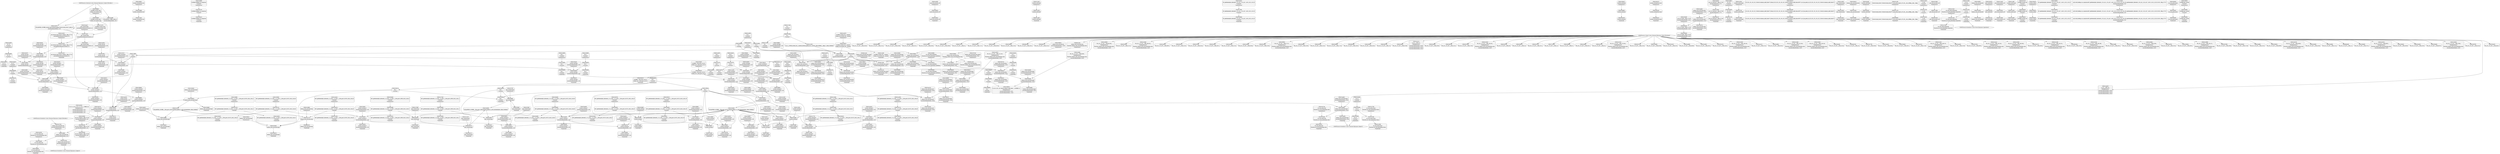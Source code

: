 digraph {
	CE0x51a9350 [shape=record,shape=Mrecord,label="{CE0x51a9350|avc_has_perm:ssid|Function::avc_has_perm&Arg::ssid::|*SummSource*}"]
	CE0x66a55c0 [shape=record,shape=Mrecord,label="{CE0x66a55c0|selinux_sem_associate:tmp|*SummSink*}"]
	CE0x5196480 [shape=record,shape=Mrecord,label="{CE0x5196480|selinux_sem_associate:tmp4|security/selinux/hooks.c,5419|*SummSink*}"]
	CE0x51b4a20 [shape=record,shape=Mrecord,label="{CE0x51b4a20|80:_i32,_112:_i8*,_:_CRE_46,47_}"]
	CE0x51bb420 [shape=record,shape=Mrecord,label="{CE0x51bb420|current_sid:tmp21|security/selinux/hooks.c,218|*SummSource*}"]
	CE0x51dfdc0 [shape=record,shape=Mrecord,label="{CE0x51dfdc0|current_sid:land.lhs.true|*SummSource*}"]
	CE0x519dcb0 [shape=record,shape=Mrecord,label="{CE0x519dcb0|selinux_sem_associate:tmp3|*SummSource*}"]
	CE0x5193900 [shape=record,shape=Mrecord,label="{CE0x5193900|selinux_sem_associate:sma|Function::selinux_sem_associate&Arg::sma::}"]
	CE0x51b2740 [shape=record,shape=Mrecord,label="{CE0x51b2740|avc_has_perm:tsid|Function::avc_has_perm&Arg::tsid::|*SummSource*}"]
	CE0x51959a0 [shape=record,shape=Mrecord,label="{CE0x51959a0|current_sid:tmp4|security/selinux/hooks.c,218}"]
	CE0x51ad050 [shape=record,shape=Mrecord,label="{CE0x51ad050|i64_5|*Constant*|*SummSink*}"]
	CE0x51e5e70 [shape=record,shape=Mrecord,label="{CE0x51e5e70|current_sid:cred|security/selinux/hooks.c,218|*SummSource*}"]
	CE0x51b0af0 [shape=record,shape=Mrecord,label="{CE0x51b0af0|GLOBAL:__llvm_gcov_ctr125|Global_var:__llvm_gcov_ctr125|*SummSource*}"]
	CE0x51c8b80 [shape=record,shape=Mrecord,label="{CE0x51c8b80|current_sid:land.lhs.true}"]
	CE0x51accc0 [shape=record,shape=Mrecord,label="{CE0x51accc0|i64_5|*Constant*}"]
	CE0x51e0a10 [shape=record,shape=Mrecord,label="{CE0x51e0a10|GLOBAL:lockdep_rcu_suspicious|*Constant*|*SummSink*}"]
	CE0x6ec1d00 [shape=record,shape=Mrecord,label="{CE0x6ec1d00|selinux_sem_associate:sem_perm|security/selinux/hooks.c,5419}"]
	CE0x51bfe90 [shape=record,shape=Mrecord,label="{CE0x51bfe90|current_sid:tmp12|security/selinux/hooks.c,218|*SummSource*}"]
	CE0x51e4440 [shape=record,shape=Mrecord,label="{CE0x51e4440|current_sid:tmp19|security/selinux/hooks.c,218|*SummSink*}"]
	CE0x51a0310 [shape=record,shape=Mrecord,label="{CE0x51a0310|80:_i32,_112:_i8*,_:_CRE_28,29_}"]
	CE0x519aad0 [shape=record,shape=Mrecord,label="{CE0x519aad0|current_sid:tmp|*SummSink*}"]
	CE0x51a46c0 [shape=record,shape=Mrecord,label="{CE0x51a46c0|_call_void_mcount()_#3|*SummSink*}"]
	CE0x51c1a90 [shape=record,shape=Mrecord,label="{CE0x51c1a90|current_sid:if.end|*SummSink*}"]
	CE0x51998b0 [shape=record,shape=Mrecord,label="{CE0x51998b0|current_sid:tmp8|security/selinux/hooks.c,218|*SummSource*}"]
	CE0x5eb2b80 [shape=record,shape=Mrecord,label="{CE0x5eb2b80|80:_i32,_112:_i8*,_:_CRE_21,22_}"]
	CE0x51bded0 [shape=record,shape=Mrecord,label="{CE0x51bded0|i64*_getelementptr_inbounds_(_11_x_i64_,_11_x_i64_*___llvm_gcov_ctr125,_i64_0,_i64_9)|*Constant*|*SummSource*}"]
	CE0x51b48f0 [shape=record,shape=Mrecord,label="{CE0x51b48f0|80:_i32,_112:_i8*,_:_CRE_45,46_}"]
	CE0x51aa830 [shape=record,shape=Mrecord,label="{CE0x51aa830|4:_i32,_:_CRE_4,8_|*MultipleSource*|security/selinux/hooks.c,5419|security/selinux/hooks.c,5419|security/selinux/hooks.c,5424}"]
	CE0x51b69b0 [shape=record,shape=Mrecord,label="{CE0x51b69b0|80:_i32,_112:_i8*,_:_CRE_16,17_}"]
	CE0x51a8bc0 [shape=record,shape=Mrecord,label="{CE0x51a8bc0|current_sid:tmp15|security/selinux/hooks.c,218}"]
	CE0x51a4800 [shape=record,shape=Mrecord,label="{CE0x51a4800|80:_i32,_112:_i8*,_:_CRE_62,63_}"]
	CE0x51e0ac0 [shape=record,shape=Mrecord,label="{CE0x51e0ac0|i8*_getelementptr_inbounds_(_25_x_i8_,_25_x_i8_*_.str3,_i32_0,_i32_0)|*Constant*|*SummSource*}"]
	CE0x5190e40 [shape=record,shape=Mrecord,label="{CE0x5190e40|current_sid:entry|*SummSource*}"]
	CE0x51b0970 [shape=record,shape=Mrecord,label="{CE0x51b0970|GLOBAL:__llvm_gcov_ctr125|Global_var:__llvm_gcov_ctr125}"]
	CE0x51bfd20 [shape=record,shape=Mrecord,label="{CE0x51bfd20|current_sid:tmp12|security/selinux/hooks.c,218}"]
	CE0x5198df0 [shape=record,shape=Mrecord,label="{CE0x5198df0|i64*_getelementptr_inbounds_(_2_x_i64_,_2_x_i64_*___llvm_gcov_ctr319,_i64_0,_i64_1)|*Constant*|*SummSource*}"]
	CE0x5199530 [shape=record,shape=Mrecord,label="{CE0x5199530|80:_i32,_112:_i8*,_:_CRE_39,40_}"]
	CE0x51ac580 [shape=record,shape=Mrecord,label="{CE0x51ac580|i64*_getelementptr_inbounds_(_11_x_i64_,_11_x_i64_*___llvm_gcov_ctr125,_i64_0,_i64_8)|*Constant*|*SummSource*}"]
	CE0x6573970 [shape=record,shape=Mrecord,label="{CE0x6573970|80:_i32,_112:_i8*,_:_CRE_0,1_}"]
	CE0x51e5be0 [shape=record,shape=Mrecord,label="{CE0x51e5be0|i32_78|*Constant*|*SummSource*}"]
	CE0x51ad2a0 [shape=record,shape=Mrecord,label="{CE0x51ad2a0|i64_4|*Constant*|*SummSource*}"]
	CE0x51acf20 [shape=record,shape=Mrecord,label="{CE0x51acf20|i64_5|*Constant*|*SummSource*}"]
	CE0x51b0100 [shape=record,shape=Mrecord,label="{CE0x51b0100|current_sid:land.lhs.true2}"]
	CE0x51de370 [shape=record,shape=Mrecord,label="{CE0x51de370|get_current:tmp}"]
	CE0x518e1d0 [shape=record,shape=Mrecord,label="{CE0x518e1d0|selinux_sem_associate:call3|security/selinux/hooks.c,5424}"]
	CE0x51c3c60 [shape=record,shape=Mrecord,label="{CE0x51c3c60|current_sid:tmp1|*SummSink*}"]
	CE0x519bcc0 [shape=record,shape=Mrecord,label="{CE0x519bcc0|80:_i32,_112:_i8*,_:_CRE_71,72_}"]
	CE0x51b9d80 [shape=record,shape=Mrecord,label="{CE0x51b9d80|avc_has_perm:auditdata|Function::avc_has_perm&Arg::auditdata::|*SummSource*}"]
	CE0x51b8230 [shape=record,shape=Mrecord,label="{CE0x51b8230|selinux_sem_associate:tmp1|*SummSink*}"]
	CE0x51afeb0 [shape=record,shape=Mrecord,label="{CE0x51afeb0|selinux_sem_associate:call|security/selinux/hooks.c,5417}"]
	CE0x518ead0 [shape=record,shape=Mrecord,label="{CE0x518ead0|avc_has_perm:ssid|Function::avc_has_perm&Arg::ssid::}"]
	CE0x51aaab0 [shape=record,shape=Mrecord,label="{CE0x51aaab0|selinux_sem_associate:call3|security/selinux/hooks.c,5424|*SummSource*}"]
	CE0x51c4f80 [shape=record,shape=Mrecord,label="{CE0x51c4f80|i32_0|*Constant*}"]
	CE0x51b12c0 [shape=record,shape=Mrecord,label="{CE0x51b12c0|selinux_sem_associate:sem_perm|security/selinux/hooks.c,5419|*SummSink*}"]
	CE0x51c9d90 [shape=record,shape=Mrecord,label="{CE0x51c9d90|selinux_sem_associate:tmp|*SummSource*}"]
	CE0x51bef30 [shape=record,shape=Mrecord,label="{CE0x51bef30|i64*_getelementptr_inbounds_(_11_x_i64_,_11_x_i64_*___llvm_gcov_ctr125,_i64_0,_i64_10)|*Constant*}"]
	CE0x51dd040 [shape=record,shape=Mrecord,label="{CE0x51dd040|current_sid:security|security/selinux/hooks.c,218|*SummSink*}"]
	CE0x51e5b00 [shape=record,shape=Mrecord,label="{CE0x51e5b00|i32_78|*Constant*}"]
	CE0x51c69d0 [shape=record,shape=Mrecord,label="{CE0x51c69d0|i64_2|*Constant*|*SummSource*}"]
	CE0x51adec0 [shape=record,shape=Mrecord,label="{CE0x51adec0|80:_i32,_112:_i8*,_:_CRE_49,50_}"]
	CE0x51b7350 [shape=record,shape=Mrecord,label="{CE0x51b7350|selinux_sem_associate:call|security/selinux/hooks.c,5417|*SummSource*}"]
	CE0x51be490 [shape=record,shape=Mrecord,label="{CE0x51be490|current_sid:tmp17|security/selinux/hooks.c,218|*SummSource*}"]
	CE0x51b7f40 [shape=record,shape=Mrecord,label="{CE0x51b7f40|current_sid:call|security/selinux/hooks.c,218}"]
	CE0x51b68c0 [shape=record,shape=Mrecord,label="{CE0x51b68c0|80:_i32,_112:_i8*,_:_CRE_15,16_}"]
	CE0x51ad1c0 [shape=record,shape=Mrecord,label="{CE0x51ad1c0|current_sid:tmp10|security/selinux/hooks.c,218}"]
	CE0x51e0fa0 [shape=record,shape=Mrecord,label="{CE0x51e0fa0|i32_218|*Constant*|*SummSource*}"]
	CE0x5eb2a90 [shape=record,shape=Mrecord,label="{CE0x5eb2a90|80:_i32,_112:_i8*,_:_CRE_20,21_}"]
	CE0x51c5fb0 [shape=record,shape=Mrecord,label="{CE0x51c5fb0|current_sid:tmp2|*SummSink*}"]
	CE0x51b24b0 [shape=record,shape=Mrecord,label="{CE0x51b24b0|selinux_sem_associate:tmp5|security/selinux/hooks.c,5419}"]
	CE0x51c5910 [shape=record,shape=Mrecord,label="{CE0x51c5910|current_sid:do.body|*SummSource*}"]
	CE0x51b5b40 [shape=record,shape=Mrecord,label="{CE0x51b5b40|i32_3|*Constant*|*SummSource*}"]
	CE0x5eb2c70 [shape=record,shape=Mrecord,label="{CE0x5eb2c70|80:_i32,_112:_i8*,_:_CRE_22,23_}"]
	CE0x51dd510 [shape=record,shape=Mrecord,label="{CE0x51dd510|current_sid:tmp22|security/selinux/hooks.c,218|*SummSource*}"]
	CE0x51ab110 [shape=record,shape=Mrecord,label="{CE0x51ab110|current_sid:sid|security/selinux/hooks.c,220|*SummSink*}"]
	CE0x518e2d0 [shape=record,shape=Mrecord,label="{CE0x518e2d0|i32_(i32,_i32,_i16,_i32,_%struct.common_audit_data*)*_bitcast_(i32_(i32,_i32,_i16,_i32,_%struct.common_audit_data.495*)*_avc_has_perm_to_i32_(i32,_i32,_i16,_i32,_%struct.common_audit_data*)*)|*Constant*}"]
	CE0x51a5250 [shape=record,shape=Mrecord,label="{CE0x51a5250|current_sid:tmp6|security/selinux/hooks.c,218|*SummSource*}"]
	CE0x51a6600 [shape=record,shape=Mrecord,label="{CE0x51a6600|80:_i32,_112:_i8*,_:_CRE_96,100_|*MultipleSource*|Function::selinux_sem_associate&Arg::sma::|security/selinux/hooks.c,5419}"]
	CE0x51f2040 [shape=record,shape=Mrecord,label="{CE0x51f2040|get_current:tmp2|*SummSink*}"]
	CE0x51b1e60 [shape=record,shape=Mrecord,label="{CE0x51b1e60|80:_i32,_112:_i8*,_:_CRE_12,13_}"]
	CE0x51b37d0 [shape=record,shape=Mrecord,label="{CE0x51b37d0|current_sid:tmp}"]
	CE0x51ad540 [shape=record,shape=Mrecord,label="{CE0x51ad540|current_sid:tmp9|security/selinux/hooks.c,218|*SummSource*}"]
	CE0x51dd780 [shape=record,shape=Mrecord,label="{CE0x51dd780|current_sid:tmp22|security/selinux/hooks.c,218|*SummSink*}"]
	CE0x51a2660 [shape=record,shape=Mrecord,label="{CE0x51a2660|80:_i32,_112:_i8*,_:_CRE_188,192_|*MultipleSource*|Function::selinux_sem_associate&Arg::sma::|security/selinux/hooks.c,5419}"]
	CE0x51b2260 [shape=record,shape=Mrecord,label="{CE0x51b2260|selinux_sem_associate:security|security/selinux/hooks.c,5419|*SummSource*}"]
	CE0x51dcfd0 [shape=record,shape=Mrecord,label="{CE0x51dcfd0|current_sid:security|security/selinux/hooks.c,218|*SummSource*}"]
	CE0x51c18c0 [shape=record,shape=Mrecord,label="{CE0x51c18c0|current_sid:land.lhs.true|*SummSink*}"]
	CE0x51c42d0 [shape=record,shape=Mrecord,label="{CE0x51c42d0|get_current:entry}"]
	CE0x51970e0 [shape=record,shape=Mrecord,label="{CE0x51970e0|selinux_sem_associate:u|security/selinux/hooks.c,5422}"]
	CE0x51a4c90 [shape=record,shape=Mrecord,label="{CE0x51a4c90|80:_i32,_112:_i8*,_:_CRE_66,67_}"]
	CE0x51a7760 [shape=record,shape=Mrecord,label="{CE0x51a7760|avc_has_perm:tclass|Function::avc_has_perm&Arg::tclass::|*SummSource*}"]
	CE0x5193b10 [shape=record,shape=Mrecord,label="{CE0x5193b10|selinux_sem_associate:tmp1|*SummSource*}"]
	CE0x66a5630 [shape=record,shape=Mrecord,label="{CE0x66a5630|i64_1|*Constant*|*SummSource*}"]
	CE0x519a310 [shape=record,shape=Mrecord,label="{CE0x519a310|80:_i32,_112:_i8*,_:_CRE_32,33_}"]
	CE0x5198220 [shape=record,shape=Mrecord,label="{CE0x5198220|selinux_sem_associate:entry|*SummSource*}"]
	CE0x51b7af0 [shape=record,shape=Mrecord,label="{CE0x51b7af0|80:_i32,_112:_i8*,_:_CRE_61,62_}"]
	CE0x51f1f60 [shape=record,shape=Mrecord,label="{CE0x51f1f60|get_current:tmp2}"]
	CE0x51b1af0 [shape=record,shape=Mrecord,label="{CE0x51b1af0|80:_i32,_112:_i8*,_:_CRE_26,27_}"]
	CE0x51be930 [shape=record,shape=Mrecord,label="{CE0x51be930|current_sid:tmp18|security/selinux/hooks.c,218|*SummSource*}"]
	CE0x519d920 [shape=record,shape=Mrecord,label="{CE0x519d920|selinux_sem_associate:tmp3}"]
	CE0x51ba3f0 [shape=record,shape=Mrecord,label="{CE0x51ba3f0|current_sid:if.then|*SummSource*}"]
	CE0x5194fc0 [shape=record,shape=Mrecord,label="{CE0x5194fc0|current_sid:tmp13|security/selinux/hooks.c,218|*SummSource*}"]
	CE0x51e0980 [shape=record,shape=Mrecord,label="{CE0x51e0980|GLOBAL:lockdep_rcu_suspicious|*Constant*|*SummSource*}"]
	CE0x51c4e90 [shape=record,shape=Mrecord,label="{CE0x51c4e90|current_sid:call|security/selinux/hooks.c,218|*SummSink*}"]
	CE0x521c2f0 [shape=record,shape=Mrecord,label="{CE0x521c2f0|%struct.task_struct*_(%struct.task_struct**)*_asm_movq_%gs:$_1:P_,$0_,_r,im,_dirflag_,_fpsr_,_flags_|*SummSource*}"]
	CE0x51ab200 [shape=record,shape=Mrecord,label="{CE0x51ab200|current_sid:sid|security/selinux/hooks.c,220|*SummSource*}"]
	CE0x51ac100 [shape=record,shape=Mrecord,label="{CE0x51ac100|i1_true|*Constant*}"]
	CE0x51a05e0 [shape=record,shape=Mrecord,label="{CE0x51a05e0|80:_i32,_112:_i8*,_:_CRE_31,32_}"]
	CE0x5195900 [shape=record,shape=Mrecord,label="{CE0x5195900|i64_3|*Constant*|*SummSink*}"]
	CE0x51c2f90 [shape=record,shape=Mrecord,label="{CE0x51c2f90|current_sid:tmp8|security/selinux/hooks.c,218}"]
	CE0x51a95b0 [shape=record,shape=Mrecord,label="{CE0x51a95b0|selinux_sem_associate:u|security/selinux/hooks.c,5422|*SummSource*}"]
	CE0x51bdd00 [shape=record,shape=Mrecord,label="{CE0x51bdd00|i64*_getelementptr_inbounds_(_11_x_i64_,_11_x_i64_*___llvm_gcov_ctr125,_i64_0,_i64_9)|*Constant*}"]
	CE0x51a9720 [shape=record,shape=Mrecord,label="{CE0x51a9720|selinux_sem_associate:u|security/selinux/hooks.c,5422|*SummSink*}"]
	CE0x51c70d0 [shape=record,shape=Mrecord,label="{CE0x51c70d0|_call_void_mcount()_#3}"]
	CE0x51ad9e0 [shape=record,shape=Mrecord,label="{CE0x51ad9e0|selinux_sem_associate:tmp2}"]
	CE0x51a4900 [shape=record,shape=Mrecord,label="{CE0x51a4900|80:_i32,_112:_i8*,_:_CRE_63,64_}"]
	CE0x5195890 [shape=record,shape=Mrecord,label="{CE0x5195890|i64_3|*Constant*|*SummSource*}"]
	CE0x51b1a00 [shape=record,shape=Mrecord,label="{CE0x51b1a00|80:_i32,_112:_i8*,_:_CRE_25,26_}"]
	CE0x51b35d0 [shape=record,shape=Mrecord,label="{CE0x51b35d0|i64*_getelementptr_inbounds_(_11_x_i64_,_11_x_i64_*___llvm_gcov_ctr125,_i64_0,_i64_0)|*Constant*|*SummSink*}"]
	CE0x51b72e0 [shape=record,shape=Mrecord,label="{CE0x51b72e0|selinux_sem_associate:call|security/selinux/hooks.c,5417|*SummSink*}"]
	CE0x51aa2e0 [shape=record,shape=Mrecord,label="{CE0x51aa2e0|selinux_sem_associate:sid2|security/selinux/hooks.c,5424|*SummSink*}"]
	CE0x519bf20 [shape=record,shape=Mrecord,label="{CE0x519bf20|80:_i32,_112:_i8*,_:_CRE_72,73_|*MultipleSource*|Function::selinux_sem_associate&Arg::sma::|security/selinux/hooks.c,5419}"]
	CE0x519a5b0 [shape=record,shape=Mrecord,label="{CE0x519a5b0|80:_i32,_112:_i8*,_:_CRE_35,36_}"]
	CE0x5196d40 [shape=record,shape=Mrecord,label="{CE0x5196d40|selinux_sem_associate:sem_perm1|security/selinux/hooks.c,5422}"]
	CE0x51a7b40 [shape=record,shape=Mrecord,label="{CE0x51a7b40|i32_64|*Constant*|*SummSink*}"]
	CE0x51b2870 [shape=record,shape=Mrecord,label="{CE0x51b2870|avc_has_perm:tsid|Function::avc_has_perm&Arg::tsid::|*SummSink*}"]
	CE0x51a5360 [shape=record,shape=Mrecord,label="{CE0x51a5360|current_sid:tmp6|security/selinux/hooks.c,218|*SummSink*}"]
	CE0x51b5ad0 [shape=record,shape=Mrecord,label="{CE0x51b5ad0|i32_3|*Constant*}"]
	CE0x51ac2d0 [shape=record,shape=Mrecord,label="{CE0x51ac2d0|i1_true|*Constant*|*SummSource*}"]
	CE0x51abc80 [shape=record,shape=Mrecord,label="{CE0x51abc80|current_sid:tmp14|security/selinux/hooks.c,218}"]
	CE0x519dec0 [shape=record,shape=Mrecord,label="{CE0x519dec0|i32_1|*Constant*|*SummSink*}"]
	CE0x51b0c20 [shape=record,shape=Mrecord,label="{CE0x51b0c20|GLOBAL:__llvm_gcov_ctr125|Global_var:__llvm_gcov_ctr125|*SummSink*}"]
	CE0x51b1f50 [shape=record,shape=Mrecord,label="{CE0x51b1f50|80:_i32,_112:_i8*,_:_CRE_13,14_}"]
	CE0x51e1130 [shape=record,shape=Mrecord,label="{CE0x51e1130|i32_218|*Constant*|*SummSink*}"]
	CE0x5194750 [shape=record,shape=Mrecord,label="{CE0x5194750|i64*_getelementptr_inbounds_(_11_x_i64_,_11_x_i64_*___llvm_gcov_ctr125,_i64_0,_i64_6)|*Constant*}"]
	CE0x5190f50 [shape=record,shape=Mrecord,label="{CE0x5190f50|selinux_sem_associate:bb|*SummSource*}"]
	CE0x51c79d0 [shape=record,shape=Mrecord,label="{CE0x51c79d0|current_sid:tmp16|security/selinux/hooks.c,218|*SummSink*}"]
	CE0x51b81c0 [shape=record,shape=Mrecord,label="{CE0x51b81c0|i64_1|*Constant*}"]
	CE0x51b1050 [shape=record,shape=Mrecord,label="{CE0x51b1050|current_sid:tmp5|security/selinux/hooks.c,218}"]
	CE0x51ba210 [shape=record,shape=Mrecord,label="{CE0x51ba210|_ret_i32_%retval.0,_!dbg_!27728|security/selinux/avc.c,775|*SummSink*}"]
	CE0x51bc620 [shape=record,shape=Mrecord,label="{CE0x51bc620|get_current:bb|*SummSource*}"]
	CE0x519e5f0 [shape=record,shape=Mrecord,label="{CE0x519e5f0|i64*_getelementptr_inbounds_(_11_x_i64_,_11_x_i64_*___llvm_gcov_ctr125,_i64_0,_i64_0)|*Constant*}"]
	CE0x51b6aa0 [shape=record,shape=Mrecord,label="{CE0x51b6aa0|80:_i32,_112:_i8*,_:_CRE_17,18_}"]
	CE0x51dfad0 [shape=record,shape=Mrecord,label="{CE0x51dfad0|GLOBAL:current_task|Global_var:current_task}"]
	CE0x5eb2900 [shape=record,shape=Mrecord,label="{CE0x5eb2900|80:_i32,_112:_i8*,_:_CRE_18,19_}"]
	CE0x521ca00 [shape=record,shape=Mrecord,label="{CE0x521ca00|_call_void_mcount()_#3|*SummSource*}"]
	CE0x51bf060 [shape=record,shape=Mrecord,label="{CE0x51bf060|current_sid:tmp19|security/selinux/hooks.c,218|*SummSource*}"]
	CE0x519a4c0 [shape=record,shape=Mrecord,label="{CE0x519a4c0|80:_i32,_112:_i8*,_:_CRE_34,35_}"]
	CE0x51b07d0 [shape=record,shape=Mrecord,label="{CE0x51b07d0|80:_i32,_112:_i8*,_:_CRE_7,8_}"]
	CE0x51a9b20 [shape=record,shape=Mrecord,label="{CE0x51a9b20|selinux_sem_associate:ipc_id|security/selinux/hooks.c,5422|*SummSource*}"]
	CE0x5194c90 [shape=record,shape=Mrecord,label="{CE0x5194c90|i64*_getelementptr_inbounds_(_11_x_i64_,_11_x_i64_*___llvm_gcov_ctr125,_i64_0,_i64_6)|*Constant*|*SummSink*}"]
	CE0x51ddcb0 [shape=record,shape=Mrecord,label="{CE0x51ddcb0|i32_1|*Constant*}"]
	CE0x51aa120 [shape=record,shape=Mrecord,label="{CE0x51aa120|selinux_sem_associate:sid2|security/selinux/hooks.c,5424|*SummSource*}"]
	CE0x51c5f40 [shape=record,shape=Mrecord,label="{CE0x51c5f40|current_sid:tmp2|*SummSource*}"]
	CE0x51a4dc0 [shape=record,shape=Mrecord,label="{CE0x51a4dc0|80:_i32,_112:_i8*,_:_CRE_67,68_}"]
	CE0x51aa7c0 [shape=record,shape=Mrecord,label="{CE0x51aa7c0|4:_i32,_:_CRE_0,2_|*MultipleSource*|security/selinux/hooks.c,5419|security/selinux/hooks.c,5419|security/selinux/hooks.c,5424}"]
	CE0x51b29e0 [shape=record,shape=Mrecord,label="{CE0x51b29e0|i16_25|*Constant*}"]
	CE0x51a0400 [shape=record,shape=Mrecord,label="{CE0x51a0400|80:_i32,_112:_i8*,_:_CRE_29,30_}"]
	CE0x51b67d0 [shape=record,shape=Mrecord,label="{CE0x51b67d0|80:_i32,_112:_i8*,_:_CRE_14,15_}"]
	CE0x51c1bf0 [shape=record,shape=Mrecord,label="{CE0x51c1bf0|current_sid:do.end|*SummSource*}"]
	CE0x5199a20 [shape=record,shape=Mrecord,label="{CE0x5199a20|current_sid:tobool1|security/selinux/hooks.c,218}"]
	CE0x521c150 [shape=record,shape=Mrecord,label="{CE0x521c150|%struct.task_struct*_(%struct.task_struct**)*_asm_movq_%gs:$_1:P_,$0_,_r,im,_dirflag_,_fpsr_,_flags_}"]
	"CONST[source:2(external),value:2(dynamic)][purpose:{subject}][SrcIdx:1]"
	CE0x51e47d0 [shape=record,shape=Mrecord,label="{CE0x51e47d0|current_sid:tmp20|security/selinux/hooks.c,218|*SummSink*}"]
	CE0x51b7660 [shape=record,shape=Mrecord,label="{CE0x51b7660|80:_i32,_112:_i8*,_:_CRE_57,58_}"]
	CE0x51a34c0 [shape=record,shape=Mrecord,label="{CE0x51a34c0|80:_i32,_112:_i8*,_:_CRE_100,102_|*MultipleSource*|Function::selinux_sem_associate&Arg::sma::|security/selinux/hooks.c,5419}"]
	CE0x5199ec0 [shape=record,shape=Mrecord,label="{CE0x5199ec0|current_sid:tobool1|security/selinux/hooks.c,218|*SummSink*}"]
	CE0x519e760 [shape=record,shape=Mrecord,label="{CE0x519e760|i64*_getelementptr_inbounds_(_11_x_i64_,_11_x_i64_*___llvm_gcov_ctr125,_i64_0,_i64_0)|*Constant*|*SummSource*}"]
	CE0x51c66f0 [shape=record,shape=Mrecord,label="{CE0x51c66f0|current_sid:tobool|security/selinux/hooks.c,218|*SummSink*}"]
	CE0x51f1fd0 [shape=record,shape=Mrecord,label="{CE0x51f1fd0|get_current:tmp2|*SummSource*}"]
	CE0x51b57c0 [shape=record,shape=Mrecord,label="{CE0x51b57c0|selinux_sem_associate:key|security/selinux/hooks.c,5422|*SummSource*}"]
	CE0x5190d10 [shape=record,shape=Mrecord,label="{CE0x5190d10|GLOBAL:current_sid|*Constant*|*SummSink*}"]
	CE0x51f6f60 [shape=record,shape=Mrecord,label="{CE0x51f6f60|get_current:tmp3}"]
	CE0x51c3300 [shape=record,shape=Mrecord,label="{CE0x51c3300|0:_i8,_:_GCMR_current_sid.__warned_internal_global_i8_0,_section_.data.unlikely_,_align_1:_elem_0:default:}"]
	CE0x51c6f10 [shape=record,shape=Mrecord,label="{CE0x51c6f10|current_sid:tmp3|*SummSource*}"]
	CE0x5196bd0 [shape=record,shape=Mrecord,label="{CE0x5196bd0|i8_4|*Constant*|*SummSink*}"]
	CE0x521f5c0 [shape=record,shape=Mrecord,label="{CE0x521f5c0|i64*_getelementptr_inbounds_(_2_x_i64_,_2_x_i64_*___llvm_gcov_ctr98,_i64_0,_i64_0)|*Constant*|*SummSink*}"]
	CE0x51b1c80 [shape=record,shape=Mrecord,label="{CE0x51b1c80|80:_i32,_112:_i8*,_:_CRE_8,9_}"]
	CE0x51b39e0 [shape=record,shape=Mrecord,label="{CE0x51b39e0|_ret_i32_%tmp24,_!dbg_!27742|security/selinux/hooks.c,220|*SummSource*}"]
	CE0x51ab540 [shape=record,shape=Mrecord,label="{CE0x51ab540|0:_i32,_4:_i32,_8:_i32,_12:_i32,_:_CMRE_4,8_|*MultipleSource*|security/selinux/hooks.c,218|security/selinux/hooks.c,218|security/selinux/hooks.c,220}"]
	CE0x51b9460 [shape=record,shape=Mrecord,label="{CE0x51b9460|selinux_sem_associate:type|security/selinux/hooks.c,5421|*SummSource*}"]
	CE0x51a2f40 [shape=record,shape=Mrecord,label="{CE0x51a2f40|i32_1|*Constant*|*SummSource*}"]
	CE0x51a59e0 [shape=record,shape=Mrecord,label="{CE0x51a59e0|current_sid:tmp7|security/selinux/hooks.c,218|*SummSink*}"]
	CE0x51ad370 [shape=record,shape=Mrecord,label="{CE0x51ad370|i64_4|*Constant*|*SummSink*}"]
	CE0x51b0610 [shape=record,shape=Mrecord,label="{CE0x51b0610|80:_i32,_112:_i8*,_:_CRE_5,6_}"]
	CE0x51f2890 [shape=record,shape=Mrecord,label="{CE0x51f2890|get_current:tmp3|*SummSink*}"]
	CE0x5199d40 [shape=record,shape=Mrecord,label="{CE0x5199d40|current_sid:tobool1|security/selinux/hooks.c,218|*SummSource*}"]
	CE0x51a2ed0 [shape=record,shape=Mrecord,label="{CE0x51a2ed0|i32_1|*Constant*}"]
	CE0x51ab7d0 [shape=record,shape=Mrecord,label="{CE0x51ab7d0|get_current:bb}"]
	CE0x51a57d0 [shape=record,shape=Mrecord,label="{CE0x51a57d0|80:_i32,_112:_i8*,_:_CRE_10,11_}"]
	CE0x51c59b0 [shape=record,shape=Mrecord,label="{CE0x51c59b0|current_sid:do.body|*SummSink*}"]
	CE0x51c7680 [shape=record,shape=Mrecord,label="{CE0x51c7680|get_current:tmp|*SummSource*}"]
	CE0x51968b0 [shape=record,shape=Mrecord,label="{CE0x51968b0|i8_4|*Constant*}"]
	CE0x51dd680 [shape=record,shape=Mrecord,label="{CE0x51dd680|current_sid:tmp23|security/selinux/hooks.c,218}"]
	CE0x51a9b90 [shape=record,shape=Mrecord,label="{CE0x51a9b90|selinux_sem_associate:ipc_id|security/selinux/hooks.c,5422|*SummSink*}"]
	CE0x5196250 [shape=record,shape=Mrecord,label="{CE0x5196250|selinux_sem_associate:security|security/selinux/hooks.c,5419|*SummSink*}"]
	CE0x519dd80 [shape=record,shape=Mrecord,label="{CE0x519dd80|selinux_sem_associate:tmp3|*SummSink*}"]
	CE0x5196a40 [shape=record,shape=Mrecord,label="{CE0x5196a40|i8_4|*Constant*|*SummSource*}"]
	CE0x51a3870 [shape=record,shape=Mrecord,label="{CE0x51a3870|80:_i32,_112:_i8*,_:_CRE_112,120_|*MultipleSource*|Function::selinux_sem_associate&Arg::sma::|security/selinux/hooks.c,5419}"]
	CE0x51c3de0 [shape=record,shape=Mrecord,label="{CE0x51c3de0|i64*_getelementptr_inbounds_(_11_x_i64_,_11_x_i64_*___llvm_gcov_ctr125,_i64_0,_i64_1)|*Constant*|*SummSource*}"]
	CE0x51b5eb0 [shape=record,shape=Mrecord,label="{CE0x51b5eb0|selinux_sem_associate:tmp6|security/selinux/hooks.c,5422}"]
	CE0x7113940 [shape=record,shape=Mrecord,label="{CE0x7113940|80:_i32,_112:_i8*,_:_CRE_2,3_}"]
	CE0x51be060 [shape=record,shape=Mrecord,label="{CE0x51be060|i64*_getelementptr_inbounds_(_11_x_i64_,_11_x_i64_*___llvm_gcov_ctr125,_i64_0,_i64_9)|*Constant*|*SummSink*}"]
	CE0x51a9e30 [shape=record,shape=Mrecord,label="{CE0x51a9e30|selinux_sem_associate:sid2|security/selinux/hooks.c,5424}"]
	CE0x51936f0 [shape=record,shape=Mrecord,label="{CE0x51936f0|selinux_sem_associate:entry|*SummSink*}"]
	CE0x521c070 [shape=record,shape=Mrecord,label="{CE0x521c070|GLOBAL:current_task|Global_var:current_task|*SummSink*}"]
	CE0x51be500 [shape=record,shape=Mrecord,label="{CE0x51be500|current_sid:tmp17|security/selinux/hooks.c,218|*SummSink*}"]
	CE0x51b0270 [shape=record,shape=Mrecord,label="{CE0x51b0270|current_sid:land.lhs.true2|*SummSource*}"]
	CE0x518e080 [shape=record,shape=Mrecord,label="{CE0x518e080|selinux_sem_associate:tmp6|security/selinux/hooks.c,5422|*SummSource*}"]
	CE0x51b9600 [shape=record,shape=Mrecord,label="{CE0x51b9600|selinux_sem_associate:type|security/selinux/hooks.c,5421|*SummSink*}"]
	CE0x51b06e0 [shape=record,shape=Mrecord,label="{CE0x51b06e0|80:_i32,_112:_i8*,_:_CRE_6,7_}"]
	CE0x51afb40 [shape=record,shape=Mrecord,label="{CE0x51afb40|80:_i32,_112:_i8*,_:_CRE_56,57_}"]
	CE0x51be0d0 [shape=record,shape=Mrecord,label="{CE0x51be0d0|current_sid:tmp17|security/selinux/hooks.c,218}"]
	CE0x51e5d00 [shape=record,shape=Mrecord,label="{CE0x51e5d00|current_sid:cred|security/selinux/hooks.c,218}"]
	CE0x5219000 [shape=record,shape=Mrecord,label="{CE0x5219000|i64*_getelementptr_inbounds_(_2_x_i64_,_2_x_i64_*___llvm_gcov_ctr98,_i64_0,_i64_1)|*Constant*|*SummSink*}"]
	CE0x519e500 [shape=record,shape=Mrecord,label="{CE0x519e500|current_sid:bb|*SummSink*}"]
	CE0x51a5760 [shape=record,shape=Mrecord,label="{CE0x51a5760|80:_i32,_112:_i8*,_:_CRE_4,5_}"]
	"CONST[source:1(input),value:2(dynamic)][purpose:{object}][SrcIdx:0]"
	CE0x51a0e70 [shape=record,shape=Mrecord,label="{CE0x51a0e70|i64_1|*Constant*}"]
	CE0x519cdc0 [shape=record,shape=Mrecord,label="{CE0x519cdc0|i32_0|*Constant*|*SummSource*}"]
	CE0x51dfbd0 [shape=record,shape=Mrecord,label="{CE0x51dfbd0|GLOBAL:current_task|Global_var:current_task|*SummSource*}"]
	CE0x51a8870 [shape=record,shape=Mrecord,label="{CE0x51a8870|i64*_getelementptr_inbounds_(_11_x_i64_,_11_x_i64_*___llvm_gcov_ctr125,_i64_0,_i64_8)|*Constant*|*SummSink*}"]
	CE0x51a2320 [shape=record,shape=Mrecord,label="{CE0x51a2320|80:_i32,_112:_i8*,_:_CRE_176,184_|*MultipleSource*|Function::selinux_sem_associate&Arg::sma::|security/selinux/hooks.c,5419}"]
	CE0x519f4e0 [shape=record,shape=Mrecord,label="{CE0x519f4e0|selinux_sem_associate:ad|security/selinux/hooks.c, 5416}"]
	CE0x51e4630 [shape=record,shape=Mrecord,label="{CE0x51e4630|current_sid:tmp20|security/selinux/hooks.c,218|*SummSource*}"]
	CE0x518eb40 [shape=record,shape=Mrecord,label="{CE0x518eb40|avc_has_perm:ssid|Function::avc_has_perm&Arg::ssid::|*SummSink*}"]
	CE0x51a2870 [shape=record,shape=Mrecord,label="{CE0x51a2870|i32_10|*Constant*|*SummSource*}"]
	CE0x51bc8d0 [shape=record,shape=Mrecord,label="{CE0x51bc8d0|i64*_getelementptr_inbounds_(_2_x_i64_,_2_x_i64_*___llvm_gcov_ctr98,_i64_0,_i64_0)|*Constant*}"]
	CE0x51af450 [shape=record,shape=Mrecord,label="{CE0x51af450|i64*_getelementptr_inbounds_(_2_x_i64_,_2_x_i64_*___llvm_gcov_ctr319,_i64_0,_i64_1)|*Constant*|*SummSink*}"]
	CE0x51b17d0 [shape=record,shape=Mrecord,label="{CE0x51b17d0|80:_i32,_112:_i8*,_:_CRE_23,24_}"]
	CE0x51bb500 [shape=record,shape=Mrecord,label="{CE0x51bb500|i32_22|*Constant*}"]
	CE0x51c72e0 [shape=record,shape=Mrecord,label="{CE0x51c72e0|i64*_getelementptr_inbounds_(_2_x_i64_,_2_x_i64_*___llvm_gcov_ctr98,_i64_0,_i64_1)|*Constant*|*SummSource*}"]
	CE0x51a7dd0 [shape=record,shape=Mrecord,label="{CE0x51a7dd0|_ret_i32_%retval.0,_!dbg_!27728|security/selinux/avc.c,775}"]
	CE0x51b2600 [shape=record,shape=Mrecord,label="{CE0x51b2600|avc_has_perm:tsid|Function::avc_has_perm&Arg::tsid::}"]
	CE0x51be790 [shape=record,shape=Mrecord,label="{CE0x51be790|current_sid:tmp18|security/selinux/hooks.c,218}"]
	CE0x51de050 [shape=record,shape=Mrecord,label="{CE0x51de050|current_sid:sid|security/selinux/hooks.c,220}"]
	CE0x51c7cd0 [shape=record,shape=Mrecord,label="{CE0x51c7cd0|i8_1|*Constant*|*SummSource*}"]
	CE0x51ada50 [shape=record,shape=Mrecord,label="{CE0x51ada50|selinux_sem_associate:tmp2|*SummSource*}"]
	CE0x51b7410 [shape=record,shape=Mrecord,label="{CE0x51b7410|GLOBAL:current_sid|*Constant*|*SummSource*}"]
	CE0x51e5d70 [shape=record,shape=Mrecord,label="{CE0x51e5d70|COLLAPSED:_GCMRE_current_task_external_global_%struct.task_struct*:_elem_0::|security/selinux/hooks.c,218}"]
	CE0x51c44a0 [shape=record,shape=Mrecord,label="{CE0x51c44a0|get_current:entry|*SummSink*}"]
	CE0x51a4b60 [shape=record,shape=Mrecord,label="{CE0x51a4b60|80:_i32,_112:_i8*,_:_CRE_65,66_}"]
	CE0x51ae2a0 [shape=record,shape=Mrecord,label="{CE0x51ae2a0|i64*_getelementptr_inbounds_(_2_x_i64_,_2_x_i64_*___llvm_gcov_ctr319,_i64_0,_i64_0)|*Constant*|*SummSource*}"]
	CE0x5196e10 [shape=record,shape=Mrecord,label="{CE0x5196e10|selinux_sem_associate:key|security/selinux/hooks.c,5422}"]
	CE0x51933b0 [shape=record,shape=Mrecord,label="{CE0x51933b0|selinux_sem_associate:tmp1}"]
	CE0x51b1dc0 [shape=record,shape=Mrecord,label="{CE0x51b1dc0|80:_i32,_112:_i8*,_:_CRE_9,10_}"]
	CE0x5198d10 [shape=record,shape=Mrecord,label="{CE0x5198d10|selinux_sem_associate:ad|security/selinux/hooks.c, 5416|*SummSource*}"]
	CE0x5196410 [shape=record,shape=Mrecord,label="{CE0x5196410|selinux_sem_associate:tmp4|security/selinux/hooks.c,5419|*SummSource*}"]
	CE0x51c7f80 [shape=record,shape=Mrecord,label="{CE0x51c7f80|i8*_getelementptr_inbounds_(_25_x_i8_,_25_x_i8_*_.str3,_i32_0,_i32_0)|*Constant*}"]
	CE0x51b8d60 [shape=record,shape=Mrecord,label="{CE0x51b8d60|selinux_sem_associate:tmp5|security/selinux/hooks.c,5419|*SummSource*}"]
	CE0x51ac7c0 [shape=record,shape=Mrecord,label="{CE0x51ac7c0|i64*_getelementptr_inbounds_(_11_x_i64_,_11_x_i64_*___llvm_gcov_ctr125,_i64_0,_i64_8)|*Constant*}"]
	CE0x51949e0 [shape=record,shape=Mrecord,label="{CE0x51949e0|i64*_getelementptr_inbounds_(_11_x_i64_,_11_x_i64_*___llvm_gcov_ctr125,_i64_0,_i64_6)|*Constant*|*SummSource*}"]
	CE0x51a1170 [shape=record,shape=Mrecord,label="{CE0x51a1170|selinux_sem_associate:tmp}"]
	"CONST[source:0(mediator),value:2(dynamic)][purpose:{subject}]"
	CE0x51a0e00 [shape=record,shape=Mrecord,label="{CE0x51a0e00|get_current:tmp|*SummSink*}"]
	CE0x51d9f90 [shape=record,shape=Mrecord,label="{CE0x51d9f90|current_sid:call4|security/selinux/hooks.c,218}"]
	CE0x51add90 [shape=record,shape=Mrecord,label="{CE0x51add90|80:_i32,_112:_i8*,_:_CRE_48,49_}"]
	CE0x51bda30 [shape=record,shape=Mrecord,label="{CE0x51bda30|i8*_getelementptr_inbounds_(_45_x_i8_,_45_x_i8_*_.str12,_i32_0,_i32_0)|*Constant*|*SummSink*}"]
	CE0x51a04f0 [shape=record,shape=Mrecord,label="{CE0x51a04f0|80:_i32,_112:_i8*,_:_CRE_30,31_}"]
	CE0x51c1930 [shape=record,shape=Mrecord,label="{CE0x51c1930|current_sid:if.end}"]
	CE0x51dcdf0 [shape=record,shape=Mrecord,label="{CE0x51dcdf0|COLLAPSED:_CMRE:_elem_0::|security/selinux/hooks.c,218}"]
	CE0x51b1910 [shape=record,shape=Mrecord,label="{CE0x51b1910|80:_i32,_112:_i8*,_:_CRE_24,25_}"]
	CE0x51aada0 [shape=record,shape=Mrecord,label="{CE0x51aada0|selinux_sem_associate:tmp7|security/selinux/hooks.c,5424|*SummSource*}"]
	CE0x51a5b10 [shape=record,shape=Mrecord,label="{CE0x51a5b10|GLOBAL:current_sid.__warned|Global_var:current_sid.__warned}"]
	CE0x51b9750 [shape=record,shape=Mrecord,label="{CE0x51b9750|selinux_sem_associate:call3|security/selinux/hooks.c,5424|*SummSink*}"]
	CE0x51b5d30 [shape=record,shape=Mrecord,label="{CE0x51b5d30|i32_3|*Constant*|*SummSink*}"]
	CE0x51a09e0 [shape=record,shape=Mrecord,label="{CE0x51a09e0|i64*_getelementptr_inbounds_(_2_x_i64_,_2_x_i64_*___llvm_gcov_ctr98,_i64_0,_i64_1)|*Constant*}"]
	CE0x51a1b30 [shape=record,shape=Mrecord,label="{CE0x51a1b30|80:_i32,_112:_i8*,_:_CRE_136,144_|*MultipleSource*|Function::selinux_sem_associate&Arg::sma::|security/selinux/hooks.c,5419}"]
	CE0x5191040 [shape=record,shape=Mrecord,label="{CE0x5191040|selinux_sem_associate:bb|*SummSink*}"]
	CE0x51b38b0 [shape=record,shape=Mrecord,label="{CE0x51b38b0|current_sid:tmp|*SummSource*}"]
	CE0x51bd9c0 [shape=record,shape=Mrecord,label="{CE0x51bd9c0|i8*_getelementptr_inbounds_(_45_x_i8_,_45_x_i8_*_.str12,_i32_0,_i32_0)|*Constant*|*SummSource*}"]
	CE0x51b3ad0 [shape=record,shape=Mrecord,label="{CE0x51b3ad0|i32_0|*Constant*}"]
	CE0x51b7e50 [shape=record,shape=Mrecord,label="{CE0x51b7e50|_call_void_mcount()_#3|*SummSink*}"]
	CE0x51c77c0 [shape=record,shape=Mrecord,label="{CE0x51c77c0|current_sid:tmp16|security/selinux/hooks.c,218|*SummSource*}"]
	CE0x51ae120 [shape=record,shape=Mrecord,label="{CE0x51ae120|80:_i32,_112:_i8*,_:_CRE_51,52_}"]
	CE0x51b7db0 [shape=record,shape=Mrecord,label="{CE0x51b7db0|_call_void_mcount()_#3|*SummSource*}"]
	CE0x51dcf60 [shape=record,shape=Mrecord,label="{CE0x51dcf60|current_sid:security|security/selinux/hooks.c,218}"]
	CE0x51af8e0 [shape=record,shape=Mrecord,label="{CE0x51af8e0|80:_i32,_112:_i8*,_:_CRE_54,55_}"]
	CE0x51a1eb0 [shape=record,shape=Mrecord,label="{CE0x51a1eb0|80:_i32,_112:_i8*,_:_CRE_152,160_|*MultipleSource*|Function::selinux_sem_associate&Arg::sma::|security/selinux/hooks.c,5419}"]
	CE0x51a3bc0 [shape=record,shape=Mrecord,label="{CE0x51a3bc0|80:_i32,_112:_i8*,_:_CRE_128,136_|*MultipleSource*|Function::selinux_sem_associate&Arg::sma::|security/selinux/hooks.c,5419}"]
	CE0x5193640 [shape=record,shape=Mrecord,label="{CE0x5193640|i64_1|*Constant*|*SummSink*}"]
	CE0x51a12e0 [shape=record,shape=Mrecord,label="{CE0x51a12e0|get_current:tmp1|*SummSource*}"]
	CE0x51e0e00 [shape=record,shape=Mrecord,label="{CE0x51e0e00|i32_218|*Constant*}"]
	CE0x519a3d0 [shape=record,shape=Mrecord,label="{CE0x519a3d0|80:_i32,_112:_i8*,_:_CRE_33,34_}"]
	CE0x51ae230 [shape=record,shape=Mrecord,label="{CE0x51ae230|i64*_getelementptr_inbounds_(_2_x_i64_,_2_x_i64_*___llvm_gcov_ctr319,_i64_0,_i64_0)|*Constant*}"]
	CE0x519e430 [shape=record,shape=Mrecord,label="{CE0x519e430|current_sid:bb|*SummSource*}"]
	CE0x51c8290 [shape=record,shape=Mrecord,label="{CE0x51c8290|_call_void_lockdep_rcu_suspicious(i8*_getelementptr_inbounds_(_25_x_i8_,_25_x_i8_*_.str3,_i32_0,_i32_0),_i32_218,_i8*_getelementptr_inbounds_(_45_x_i8_,_45_x_i8_*_.str12,_i32_0,_i32_0))_#10,_!dbg_!27727|security/selinux/hooks.c,218}"]
	CE0x4a91040 [shape=record,shape=Mrecord,label="{CE0x4a91040|80:_i32,_112:_i8*,_:_CRE_3,4_}"]
	CE0x51b7760 [shape=record,shape=Mrecord,label="{CE0x51b7760|80:_i32,_112:_i8*,_:_CRE_58,59_}"]
	CE0x51df5a0 [shape=record,shape=Mrecord,label="{CE0x51df5a0|i64_1|*Constant*}"]
	CE0x51a4a30 [shape=record,shape=Mrecord,label="{CE0x51a4a30|80:_i32,_112:_i8*,_:_CRE_64,65_}"]
	CE0x51a7e40 [shape=record,shape=Mrecord,label="{CE0x51a7e40|avc_has_perm:requested|Function::avc_has_perm&Arg::requested::}"]
	CE0x51e0bb0 [shape=record,shape=Mrecord,label="{CE0x51e0bb0|i8*_getelementptr_inbounds_(_25_x_i8_,_25_x_i8_*_.str3,_i32_0,_i32_0)|*Constant*|*SummSink*}"]
	CE0x51a54c0 [shape=record,shape=Mrecord,label="{CE0x51a54c0|current_sid:tmp7|security/selinux/hooks.c,218}"]
	CE0x51ac450 [shape=record,shape=Mrecord,label="{CE0x51ac450|i1_true|*Constant*|*SummSink*}"]
	CE0x51c6fe0 [shape=record,shape=Mrecord,label="{CE0x51c6fe0|current_sid:tmp3|*SummSink*}"]
	CE0x51de840 [shape=record,shape=Mrecord,label="{CE0x51de840|current_sid:tmp24|security/selinux/hooks.c,220|*SummSink*}"]
	CE0x5195790 [shape=record,shape=Mrecord,label="{CE0x5195790|i64_0|*Constant*}"]
	CE0x51c1b50 [shape=record,shape=Mrecord,label="{CE0x51c1b50|current_sid:do.end}"]
	CE0x51a7a60 [shape=record,shape=Mrecord,label="{CE0x51a7a60|i32_64|*Constant*|*SummSource*}"]
	CE0x519a6a0 [shape=record,shape=Mrecord,label="{CE0x519a6a0|80:_i32,_112:_i8*,_:_CRE_36,37_}"]
	CE0x51a0220 [shape=record,shape=Mrecord,label="{CE0x51a0220|80:_i32,_112:_i8*,_:_CRE_27,28_}"]
	CE0x51b6030 [shape=record,shape=Mrecord,label="{CE0x51b6030|avc_has_perm:entry|*SummSource*}"]
	CE0x6ec1dc0 [shape=record,shape=Mrecord,label="{CE0x6ec1dc0|selinux_sem_associate:sma|Function::selinux_sem_associate&Arg::sma::|*SummSource*}"]
	CE0x51a5880 [shape=record,shape=Mrecord,label="{CE0x51a5880|current_sid:tmp7|security/selinux/hooks.c,218|*SummSource*}"]
	CE0x51ad230 [shape=record,shape=Mrecord,label="{CE0x51ad230|i64_4|*Constant*}"]
	CE0x51a21f0 [shape=record,shape=Mrecord,label="{CE0x51a21f0|80:_i32,_112:_i8*,_:_CRE_168,176_|*MultipleSource*|Function::selinux_sem_associate&Arg::sma::|security/selinux/hooks.c,5419}"]
	CE0x521cba0 [shape=record,shape=Mrecord,label="{CE0x521cba0|get_current:tmp4|./arch/x86/include/asm/current.h,14}"]
	CE0x5195030 [shape=record,shape=Mrecord,label="{CE0x5195030|current_sid:tmp13|security/selinux/hooks.c,218|*SummSink*}"]
	CE0x518e0f0 [shape=record,shape=Mrecord,label="{CE0x518e0f0|selinux_sem_associate:tmp6|security/selinux/hooks.c,5422|*SummSink*}"]
	CE0x51dd9a0 [shape=record,shape=Mrecord,label="{CE0x51dd9a0|current_sid:tmp23|security/selinux/hooks.c,218|*SummSource*}"]
	CE0x51adc60 [shape=record,shape=Mrecord,label="{CE0x51adc60|80:_i32,_112:_i8*,_:_CRE_47,48_}"]
	CE0x518e160 [shape=record,shape=Mrecord,label="{CE0x518e160|selinux_sem_associate:ipc_id|security/selinux/hooks.c,5422}"]
	CE0x51c4740 [shape=record,shape=Mrecord,label="{CE0x51c4740|_ret_%struct.task_struct*_%tmp4,_!dbg_!27714|./arch/x86/include/asm/current.h,14}"]
	CE0x51b79c0 [shape=record,shape=Mrecord,label="{CE0x51b79c0|80:_i32,_112:_i8*,_:_CRE_60,61_}"]
	CE0x51b22d0 [shape=record,shape=Mrecord,label="{CE0x51b22d0|selinux_sem_associate:security|security/selinux/hooks.c,5419}"]
	CE0x519ecd0 [shape=record,shape=Mrecord,label="{CE0x519ecd0|current_sid:call4|security/selinux/hooks.c,218|*SummSource*}"]
	CE0x51bf560 [shape=record,shape=Mrecord,label="{CE0x51bf560|current_sid:tmp10|security/selinux/hooks.c,218|*SummSource*}"]
	CE0x51a3a10 [shape=record,shape=Mrecord,label="{CE0x51a3a10|80:_i32,_112:_i8*,_:_CRE_120,128_|*MultipleSource*|Function::selinux_sem_associate&Arg::sma::|security/selinux/hooks.c,5419}"]
	CE0x51b2b80 [shape=record,shape=Mrecord,label="{CE0x51b2b80|i16_25|*Constant*|*SummSource*}"]
	CE0x51c8370 [shape=record,shape=Mrecord,label="{CE0x51c8370|_call_void_lockdep_rcu_suspicious(i8*_getelementptr_inbounds_(_25_x_i8_,_25_x_i8_*_.str3,_i32_0,_i32_0),_i32_218,_i8*_getelementptr_inbounds_(_45_x_i8_,_45_x_i8_*_.str12,_i32_0,_i32_0))_#10,_!dbg_!27727|security/selinux/hooks.c,218|*SummSink*}"]
	CE0x51a2050 [shape=record,shape=Mrecord,label="{CE0x51a2050|80:_i32,_112:_i8*,_:_CRE_160,168_|*MultipleSource*|Function::selinux_sem_associate&Arg::sma::|security/selinux/hooks.c,5419}"]
	CE0x51ba5a0 [shape=record,shape=Mrecord,label="{CE0x51ba5a0|_ret_i32_%call3,_!dbg_!27729|security/selinux/hooks.c,5424}"]
	CE0x51c67c0 [shape=record,shape=Mrecord,label="{CE0x51c67c0|current_sid:tobool|security/selinux/hooks.c,218|*SummSource*}"]
	CE0x51b7c50 [shape=record,shape=Mrecord,label="{CE0x51b7c50|i64*_getelementptr_inbounds_(_2_x_i64_,_2_x_i64_*___llvm_gcov_ctr319,_i64_0,_i64_1)|*Constant*}"]
	CE0x51ba050 [shape=record,shape=Mrecord,label="{CE0x51ba050|_ret_i32_%retval.0,_!dbg_!27728|security/selinux/avc.c,775|*SummSource*}"]
	CE0x51c2e60 [shape=record,shape=Mrecord,label="{CE0x51c2e60|GLOBAL:current_sid.__warned|Global_var:current_sid.__warned|*SummSink*}"]
	CE0x51b47c0 [shape=record,shape=Mrecord,label="{CE0x51b47c0|80:_i32,_112:_i8*,_:_CRE_44,45_}"]
	CE0x51de950 [shape=record,shape=Mrecord,label="{CE0x51de950|COLLAPSED:_GCMRE___llvm_gcov_ctr98_internal_global_2_x_i64_zeroinitializer:_elem_0:default:}"]
	CE0x51abe50 [shape=record,shape=Mrecord,label="{CE0x51abe50|current_sid:tmp14|security/selinux/hooks.c,218|*SummSource*}"]
	CE0x51f27f0 [shape=record,shape=Mrecord,label="{CE0x51f27f0|get_current:tmp3|*SummSource*}"]
	CE0x51b3840 [shape=record,shape=Mrecord,label="{CE0x51b3840|COLLAPSED:_GCMRE___llvm_gcov_ctr125_internal_global_11_x_i64_zeroinitializer:_elem_0:default:}"]
	CE0x51a0110 [shape=record,shape=Mrecord,label="{CE0x51a0110|get_current:tmp1|*SummSink*}"]
	CE0x5204eb0 [shape=record,shape=Mrecord,label="{CE0x5204eb0|i64*_getelementptr_inbounds_(_2_x_i64_,_2_x_i64_*___llvm_gcov_ctr98,_i64_0,_i64_0)|*Constant*|*SummSource*}"]
	CE0x51abfd0 [shape=record,shape=Mrecord,label="{CE0x51abfd0|current_sid:tmp14|security/selinux/hooks.c,218|*SummSink*}"]
	CE0x51bcae0 [shape=record,shape=Mrecord,label="{CE0x51bcae0|get_current:tmp4|./arch/x86/include/asm/current.h,14|*SummSource*}"]
	CE0x51a8c30 [shape=record,shape=Mrecord,label="{CE0x51a8c30|current_sid:tmp15|security/selinux/hooks.c,218|*SummSource*}"]
	CE0x51bb050 [shape=record,shape=Mrecord,label="{CE0x51bb050|current_sid:tobool|security/selinux/hooks.c,218}"]
	CE0x51bf810 [shape=record,shape=Mrecord,label="{CE0x51bf810|current_sid:tmp11|security/selinux/hooks.c,218}"]
	CE0x51a1cd0 [shape=record,shape=Mrecord,label="{CE0x51a1cd0|80:_i32,_112:_i8*,_:_CRE_144,152_|*MultipleSource*|Function::selinux_sem_associate&Arg::sma::|security/selinux/hooks.c,5419}"]
	CE0x51dcc30 [shape=record,shape=Mrecord,label="{CE0x51dcc30|i32_22|*Constant*|*SummSink*}"]
	CE0x6ec1ea0 [shape=record,shape=Mrecord,label="{CE0x6ec1ea0|selinux_sem_associate:sem_perm|security/selinux/hooks.c,5419|*SummSource*}"]
	CE0x51de750 [shape=record,shape=Mrecord,label="{CE0x51de750|current_sid:tmp24|security/selinux/hooks.c,220|*SummSource*}"]
	CE0x51a8ca0 [shape=record,shape=Mrecord,label="{CE0x51a8ca0|current_sid:tmp15|security/selinux/hooks.c,218|*SummSink*}"]
	CE0x5190160 [shape=record,shape=Mrecord,label="{CE0x5190160|i64*_getelementptr_inbounds_(_11_x_i64_,_11_x_i64_*___llvm_gcov_ctr125,_i64_0,_i64_1)|*Constant*|*SummSink*}"]
	CE0x519ee30 [shape=record,shape=Mrecord,label="{CE0x519ee30|current_sid:call4|security/selinux/hooks.c,218|*SummSink*}"]
	CE0x51bebe0 [shape=record,shape=Mrecord,label="{CE0x51bebe0|current_sid:tmp19|security/selinux/hooks.c,218}"]
	CE0x5eb29a0 [shape=record,shape=Mrecord,label="{CE0x5eb29a0|80:_i32,_112:_i8*,_:_CRE_19,20_}"]
	CE0x5194000 [shape=record,shape=Mrecord,label="{CE0x5194000|_ret_i32_%call3,_!dbg_!27729|security/selinux/hooks.c,5424|*SummSink*}"]
	CE0x51a2530 [shape=record,shape=Mrecord,label="{CE0x51a2530|80:_i32,_112:_i8*,_:_CRE_184,188_|*MultipleSource*|Function::selinux_sem_associate&Arg::sma::|security/selinux/hooks.c,5419}"]
	CE0x51b5190 [shape=record,shape=Mrecord,label="{CE0x51b5190|current_sid:entry|*SummSink*}"]
	CE0x51a7800 [shape=record,shape=Mrecord,label="{CE0x51a7800|avc_has_perm:tclass|Function::avc_has_perm&Arg::tclass::|*SummSink*}"]
	"CONST[source:0(mediator),value:2(dynamic)][purpose:{subject}][SrcIdx:2]"
	CE0x51c3a40 [shape=record,shape=Mrecord,label="{CE0x51c3a40|i64*_getelementptr_inbounds_(_11_x_i64_,_11_x_i64_*___llvm_gcov_ctr125,_i64_0,_i64_1)|*Constant*}"]
	CE0x51adff0 [shape=record,shape=Mrecord,label="{CE0x51adff0|80:_i32,_112:_i8*,_:_CRE_50,51_}"]
	CE0x51afa10 [shape=record,shape=Mrecord,label="{CE0x51afa10|80:_i32,_112:_i8*,_:_CRE_55,56_}"]
	CE0x51a64d0 [shape=record,shape=Mrecord,label="{CE0x51a64d0|80:_i32,_112:_i8*,_:_CRE_92,96_|*MultipleSource*|Function::selinux_sem_associate&Arg::sma::|security/selinux/hooks.c,5419}"]
	CE0x51a5fb0 [shape=record,shape=Mrecord,label="{CE0x51a5fb0|80:_i32,_112:_i8*,_:_CRE_80,84_|*MultipleSource*|Function::selinux_sem_associate&Arg::sma::|security/selinux/hooks.c,5419}"]
	CE0x51b0d60 [shape=record,shape=Mrecord,label="{CE0x51b0d60|i64_0|*Constant*|*SummSource*}"]
	CE0x51b0ee0 [shape=record,shape=Mrecord,label="{CE0x51b0ee0|current_sid:tmp6|security/selinux/hooks.c,218}"]
	"CONST[source:0(mediator),value:2(dynamic)][purpose:{object}]"
	CE0x51c57a0 [shape=record,shape=Mrecord,label="{CE0x51c57a0|current_sid:do.body}"]
	CE0x51bf310 [shape=record,shape=Mrecord,label="{CE0x51bf310|i64*_getelementptr_inbounds_(_11_x_i64_,_11_x_i64_*___llvm_gcov_ctr125,_i64_0,_i64_10)|*Constant*|*SummSource*}"]
	"CONST[source:0(mediator),value:0(static)][purpose:{operation}]"
	CE0x51b8e70 [shape=record,shape=Mrecord,label="{CE0x51b8e70|selinux_sem_associate:tmp5|security/selinux/hooks.c,5419|*SummSink*}"]
	CE0x51de660 [shape=record,shape=Mrecord,label="{CE0x51de660|current_sid:tmp24|security/selinux/hooks.c,220}"]
	CE0x51af7b0 [shape=record,shape=Mrecord,label="{CE0x51af7b0|80:_i32,_112:_i8*,_:_CRE_53,54_}"]
	CE0x51b0420 [shape=record,shape=Mrecord,label="{CE0x51b0420|current_sid:bb}"]
	CE0x518e010 [shape=record,shape=Mrecord,label="{CE0x518e010|selinux_sem_associate:key|security/selinux/hooks.c,5422|*SummSink*}"]
	CE0x51956b0 [shape=record,shape=Mrecord,label="{CE0x51956b0|i64_2|*Constant*|*SummSink*}"]
	CE0x5199660 [shape=record,shape=Mrecord,label="{CE0x5199660|80:_i32,_112:_i8*,_:_CRE_40,41_}"]
	CE0x51a3660 [shape=record,shape=Mrecord,label="{CE0x51a3660|80:_i32,_112:_i8*,_:_CRE_104,112_|*MultipleSource*|Function::selinux_sem_associate&Arg::sma::|security/selinux/hooks.c,5419}"]
	CE0x51b7890 [shape=record,shape=Mrecord,label="{CE0x51b7890|80:_i32,_112:_i8*,_:_CRE_59,60_}"]
	CE0x51e6280 [shape=record,shape=Mrecord,label="{CE0x51e6280|current_sid:tmp21|security/selinux/hooks.c,218}"]
	CE0x51992d0 [shape=record,shape=Mrecord,label="{CE0x51992d0|80:_i32,_112:_i8*,_:_CRE_37,38_}"]
	CE0x51b0dd0 [shape=record,shape=Mrecord,label="{CE0x51b0dd0|i64_0|*Constant*|*SummSink*}"]
	CE0x51a76f0 [shape=record,shape=Mrecord,label="{CE0x51a76f0|avc_has_perm:tclass|Function::avc_has_perm&Arg::tclass::}"]
	CE0x51973a0 [shape=record,shape=Mrecord,label="{CE0x51973a0|selinux_sem_associate:sem_perm1|security/selinux/hooks.c,5422|*SummSource*}"]
	CE0x519de20 [shape=record,shape=Mrecord,label="{CE0x519de20|_call_void_mcount()_#3}"]
	CE0x51af680 [shape=record,shape=Mrecord,label="{CE0x51af680|80:_i32,_112:_i8*,_:_CRE_52,53_}"]
	CE0x519b930 [shape=record,shape=Mrecord,label="{CE0x519b930|80:_i32,_112:_i8*,_:_CRE_68,69_}"]
	CE0x51a6100 [shape=record,shape=Mrecord,label="{CE0x51a6100|80:_i32,_112:_i8*,_:_CRE_84,88_|*MultipleSource*|Function::selinux_sem_associate&Arg::sma::|security/selinux/hooks.c,5419}"]
	CE0x51c4380 [shape=record,shape=Mrecord,label="{CE0x51c4380|get_current:entry|*SummSource*}"]
	CE0x51df610 [shape=record,shape=Mrecord,label="{CE0x51df610|current_sid:tmp1}"]
	CE0x51e44b0 [shape=record,shape=Mrecord,label="{CE0x51e44b0|current_sid:tmp20|security/selinux/hooks.c,218}"]
	CE0x51a5d70 [shape=record,shape=Mrecord,label="{CE0x51a5d70|GLOBAL:current_sid.__warned|Global_var:current_sid.__warned|*SummSource*}"]
	CE0x51b4690 [shape=record,shape=Mrecord,label="{CE0x51b4690|80:_i32,_112:_i8*,_:_CRE_43,44_}"]
	CE0x51ad410 [shape=record,shape=Mrecord,label="{CE0x51ad410|current_sid:tmp9|security/selinux/hooks.c,218}"]
	CE0x51ddb20 [shape=record,shape=Mrecord,label="{CE0x51ddb20|current_sid:tmp23|security/selinux/hooks.c,218|*SummSink*}"]
	CE0x51b5200 [shape=record,shape=Mrecord,label="{CE0x51b5200|_ret_i32_%tmp24,_!dbg_!27742|security/selinux/hooks.c,220}"]
	CE0x51b0310 [shape=record,shape=Mrecord,label="{CE0x51b0310|current_sid:land.lhs.true2|*SummSink*}"]
	CE0x519f380 [shape=record,shape=Mrecord,label="{CE0x519f380|GLOBAL:get_current|*Constant*|*SummSink*}"]
	CE0x51c2d50 [shape=record,shape=Mrecord,label="{CE0x51c2d50|current_sid:tmp5|security/selinux/hooks.c,218|*SummSource*}"]
	CE0x51deaf0 [shape=record,shape=Mrecord,label="{CE0x51deaf0|current_sid:tmp21|security/selinux/hooks.c,218|*SummSink*}"]
	CE0x51b9350 [shape=record,shape=Mrecord,label="{CE0x51b9350|selinux_sem_associate:type|security/selinux/hooks.c,5421}"]
	CE0x5194550 [shape=record,shape=Mrecord,label="{CE0x5194550|current_sid:if.then}"]
	CE0x51aa940 [shape=record,shape=Mrecord,label="{CE0x51aa940|selinux_sem_associate:tmp7|security/selinux/hooks.c,5424}"]
	CE0x51a0bb0 [shape=record,shape=Mrecord,label="{CE0x51a0bb0|80:_i32,_112:_i8*,_:_CRE_11,12_}"]
	CE0x51bf3c0 [shape=record,shape=Mrecord,label="{CE0x51bf3c0|i64*_getelementptr_inbounds_(_11_x_i64_,_11_x_i64_*___llvm_gcov_ctr125,_i64_0,_i64_10)|*Constant*|*SummSink*}"]
	CE0x51f2950 [shape=record,shape=Mrecord,label="{CE0x51f2950|_call_void_mcount()_#3}"]
	CE0x5193e60 [shape=record,shape=Mrecord,label="{CE0x5193e60|_ret_i32_%call3,_!dbg_!27729|security/selinux/hooks.c,5424|*SummSource*}"]
	CE0x51a1560 [shape=record,shape=Mrecord,label="{CE0x51a1560|i64*_getelementptr_inbounds_(_2_x_i64_,_2_x_i64_*___llvm_gcov_ctr319,_i64_0,_i64_0)|*Constant*|*SummSink*}"]
	CE0x51b9d10 [shape=record,shape=Mrecord,label="{CE0x51b9d10|avc_has_perm:auditdata|Function::avc_has_perm&Arg::auditdata::}"]
	CE0x5195b70 [shape=record,shape=Mrecord,label="{CE0x5195b70|current_sid:tmp4|security/selinux/hooks.c,218|*SummSink*}"]
	CE0x684e4f0 [shape=record,shape=Mrecord,label="{CE0x684e4f0|80:_i32,_112:_i8*,_:_CRE_1,2_}"]
	CE0x51a2b50 [shape=record,shape=Mrecord,label="{CE0x51a2b50|current_sid:call|security/selinux/hooks.c,218|*SummSource*}"]
	CE0x51bd950 [shape=record,shape=Mrecord,label="{CE0x51bd950|i8*_getelementptr_inbounds_(_45_x_i8_,_45_x_i8_*_.str12,_i32_0,_i32_0)|*Constant*}"]
	CE0x51c61c0 [shape=record,shape=Mrecord,label="{CE0x51c61c0|current_sid:tmp3}"]
	CE0x5199bc0 [shape=record,shape=Mrecord,label="{CE0x5199bc0|current_sid:tmp8|security/selinux/hooks.c,218|*SummSink*}"]
	CE0x519bb90 [shape=record,shape=Mrecord,label="{CE0x519bb90|80:_i32,_112:_i8*,_:_CRE_70,71_}"]
	CE0x51a6330 [shape=record,shape=Mrecord,label="{CE0x51a6330|80:_i32,_112:_i8*,_:_CRE_88,92_|*MultipleSource*|Function::selinux_sem_associate&Arg::sma::|security/selinux/hooks.c,5419}"]
	CE0x51df680 [shape=record,shape=Mrecord,label="{CE0x51df680|current_sid:tmp1|*SummSource*}"]
	CE0x51a4e30 [shape=record,shape=Mrecord,label="{CE0x51a4e30|current_sid:tmp5|security/selinux/hooks.c,218|*SummSink*}"]
	CE0x51e5b70 [shape=record,shape=Mrecord,label="{CE0x51e5b70|i32_78|*Constant*|*SummSink*}"]
	CE0x5199400 [shape=record,shape=Mrecord,label="{CE0x5199400|80:_i32,_112:_i8*,_:_CRE_38,39_}"]
	CE0x51b53b0 [shape=record,shape=Mrecord,label="{CE0x51b53b0|_ret_i32_%tmp24,_!dbg_!27742|security/selinux/hooks.c,220|*SummSink*}"]
	CE0x5198d80 [shape=record,shape=Mrecord,label="{CE0x5198d80|selinux_sem_associate:ad|security/selinux/hooks.c, 5416|*SummSink*}"]
	CE0x6ec1e30 [shape=record,shape=Mrecord,label="{CE0x6ec1e30|selinux_sem_associate:sma|Function::selinux_sem_associate&Arg::sma::|*SummSink*}"]
	CE0x519ef60 [shape=record,shape=Mrecord,label="{CE0x519ef60|GLOBAL:get_current|*Constant*}"]
	CE0x51a11e0 [shape=record,shape=Mrecord,label="{CE0x51a11e0|COLLAPSED:_GCMRE___llvm_gcov_ctr319_internal_global_2_x_i64_zeroinitializer:_elem_0:default:}"]
	CE0x51b4560 [shape=record,shape=Mrecord,label="{CE0x51b4560|80:_i32,_112:_i8*,_:_CRE_42,43_}"]
	CE0x51b62f0 [shape=record,shape=Mrecord,label="{CE0x51b62f0|avc_has_perm:entry|*SummSink*}"]
	CE0x51adac0 [shape=record,shape=Mrecord,label="{CE0x51adac0|selinux_sem_associate:tmp2|*SummSink*}"]
	CE0x51b2120 [shape=record,shape=Mrecord,label="{CE0x51b2120|i32_10|*Constant*|*SummSink*}"]
	CE0x51a7cb0 [shape=record,shape=Mrecord,label="{CE0x51a7cb0|avc_has_perm:requested|Function::avc_has_perm&Arg::requested::|*SummSink*}"]
	CE0x51c6960 [shape=record,shape=Mrecord,label="{CE0x51c6960|i64_2|*Constant*}"]
	CE0x519f200 [shape=record,shape=Mrecord,label="{CE0x519f200|GLOBAL:get_current|*Constant*|*SummSource*}"]
	CE0x51dd390 [shape=record,shape=Mrecord,label="{CE0x51dd390|current_sid:tmp22|security/selinux/hooks.c,218}"]
	CE0x5190dd0 [shape=record,shape=Mrecord,label="{CE0x5190dd0|current_sid:entry}"]
	CE0x51c19c0 [shape=record,shape=Mrecord,label="{CE0x51c19c0|current_sid:if.end|*SummSource*}"]
	CE0x5190c00 [shape=record,shape=Mrecord,label="{CE0x5190c00|GLOBAL:current_sid|*Constant*}"]
	CE0x5209f40 [shape=record,shape=Mrecord,label="{CE0x5209f40|%struct.task_struct*_(%struct.task_struct**)*_asm_movq_%gs:$_1:P_,$0_,_r,im,_dirflag_,_fpsr_,_flags_|*SummSink*}"]
	CE0x51a1270 [shape=record,shape=Mrecord,label="{CE0x51a1270|get_current:tmp1}"]
	CE0x51b20b0 [shape=record,shape=Mrecord,label="{CE0x51b20b0|selinux_sem_associate:tmp4|security/selinux/hooks.c,5419}"]
	CE0x521cb00 [shape=record,shape=Mrecord,label="{CE0x521cb00|_call_void_mcount()_#3|*SummSink*}"]
	CE0x519ba60 [shape=record,shape=Mrecord,label="{CE0x519ba60|80:_i32,_112:_i8*,_:_CRE_69,70_}"]
	CE0x51b0510 [shape=record,shape=Mrecord,label="{CE0x51b0510|i32_0|*Constant*|*SummSink*}"]
	CE0x51c7e50 [shape=record,shape=Mrecord,label="{CE0x51c7e50|i8_1|*Constant*|*SummSink*}"]
	CE0x51c8300 [shape=record,shape=Mrecord,label="{CE0x51c8300|_call_void_lockdep_rcu_suspicious(i8*_getelementptr_inbounds_(_25_x_i8_,_25_x_i8_*_.str3,_i32_0,_i32_0),_i32_218,_i8*_getelementptr_inbounds_(_45_x_i8_,_45_x_i8_*_.str12,_i32_0,_i32_0))_#10,_!dbg_!27727|security/selinux/hooks.c,218|*SummSource*}"]
	CE0x51915e0 [shape=record,shape=Mrecord,label="{CE0x51915e0|selinux_sem_associate:entry}"]
	CE0x51bfbf0 [shape=record,shape=Mrecord,label="{CE0x51bfbf0|current_sid:tmp11|security/selinux/hooks.c,218|*SummSink*}"]
	CE0x51c56b0 [shape=record,shape=Mrecord,label="{CE0x51c56b0|current_sid:do.end|*SummSink*}"]
	CE0x518e4c0 [shape=record,shape=Mrecord,label="{CE0x518e4c0|avc_has_perm:entry}"]
	CE0x5194670 [shape=record,shape=Mrecord,label="{CE0x5194670|current_sid:tmp12|security/selinux/hooks.c,218|*SummSink*}"]
	CE0x51a75a0 [shape=record,shape=Mrecord,label="{CE0x51a75a0|i32_64|*Constant*}"]
	CE0x51e5f40 [shape=record,shape=Mrecord,label="{CE0x51e5f40|current_sid:cred|security/selinux/hooks.c,218|*SummSink*}"]
	CE0x51c7b00 [shape=record,shape=Mrecord,label="{CE0x51c7b00|i8_1|*Constant*}"]
	CE0x51ad610 [shape=record,shape=Mrecord,label="{CE0x51ad610|current_sid:tmp9|security/selinux/hooks.c,218|*SummSink*}"]
	CE0x51b6680 [shape=record,shape=Mrecord,label="{CE0x51b6680|i32_(i32,_i32,_i16,_i32,_%struct.common_audit_data*)*_bitcast_(i32_(i32,_i32,_i16,_i32,_%struct.common_audit_data.495*)*_avc_has_perm_to_i32_(i32,_i32,_i16,_i32,_%struct.common_audit_data*)*)|*Constant*|*SummSink*}"]
	CE0x51b6570 [shape=record,shape=Mrecord,label="{CE0x51b6570|i32_(i32,_i32,_i16,_i32,_%struct.common_audit_data*)*_bitcast_(i32_(i32,_i32,_i16,_i32,_%struct.common_audit_data.495*)*_avc_has_perm_to_i32_(i32,_i32,_i16,_i32,_%struct.common_audit_data*)*)|*Constant*|*SummSource*}"]
	CE0x5194f50 [shape=record,shape=Mrecord,label="{CE0x5194f50|current_sid:tmp13|security/selinux/hooks.c,218}"]
	CE0x51ad8c0 [shape=record,shape=Mrecord,label="{CE0x51ad8c0|current_sid:if.then|*SummSink*}"]
	CE0x51b2cb0 [shape=record,shape=Mrecord,label="{CE0x51b2cb0|i16_25|*Constant*|*SummSink*}"]
	CE0x51aaf50 [shape=record,shape=Mrecord,label="{CE0x51aaf50|selinux_sem_associate:tmp7|security/selinux/hooks.c,5424|*SummSink*}"]
	CE0x51b8b30 [shape=record,shape=Mrecord,label="{CE0x51b8b30|0:_i8,_8:_i32,_24:_%struct.selinux_audit_data*,_:_SCMRE_0,1_|*MultipleSource*|security/selinux/hooks.c,5421|security/selinux/hooks.c, 5416}"]
	CE0x51c4530 [shape=record,shape=Mrecord,label="{CE0x51c4530|_ret_%struct.task_struct*_%tmp4,_!dbg_!27714|./arch/x86/include/asm/current.h,14|*SummSource*}"]
	CE0x5195aa0 [shape=record,shape=Mrecord,label="{CE0x5195aa0|current_sid:tmp4|security/selinux/hooks.c,218|*SummSource*}"]
	CE0x51dfa10 [shape=record,shape=Mrecord,label="{CE0x51dfa10|get_current:tmp4|./arch/x86/include/asm/current.h,14|*SummSink*}"]
	CE0x51c5ed0 [shape=record,shape=Mrecord,label="{CE0x51c5ed0|current_sid:tmp2}"]
	CE0x51b9ed0 [shape=record,shape=Mrecord,label="{CE0x51b9ed0|avc_has_perm:auditdata|Function::avc_has_perm&Arg::auditdata::|*SummSink*}"]
	CE0x51a45f0 [shape=record,shape=Mrecord,label="{CE0x51a45f0|_call_void_mcount()_#3|*SummSource*}"]
	CE0x51a7ee0 [shape=record,shape=Mrecord,label="{CE0x51a7ee0|avc_has_perm:requested|Function::avc_has_perm&Arg::requested::|*SummSource*}"]
	CE0x51bc7a0 [shape=record,shape=Mrecord,label="{CE0x51bc7a0|get_current:bb|*SummSink*}"]
	CE0x51a0b40 [shape=record,shape=Mrecord,label="{CE0x51a0b40|80:_i32,_112:_i8*,_:_CRE_76,80_|*MultipleSource*|Function::selinux_sem_associate&Arg::sma::|security/selinux/hooks.c,5419}"]
	CE0x51bf6e0 [shape=record,shape=Mrecord,label="{CE0x51bf6e0|current_sid:tmp10|security/selinux/hooks.c,218|*SummSink*}"]
	CE0x51beab0 [shape=record,shape=Mrecord,label="{CE0x51beab0|current_sid:tmp18|security/selinux/hooks.c,218|*SummSink*}"]
	CE0x5196cd0 [shape=record,shape=Mrecord,label="{CE0x5196cd0|selinux_sem_associate:sem_perm1|security/selinux/hooks.c,5422|*SummSink*}"]
	CE0x51a32b0 [shape=record,shape=Mrecord,label="{CE0x51a32b0|selinux_sem_associate:bb}"]
	CE0x51c47e0 [shape=record,shape=Mrecord,label="{CE0x51c47e0|_ret_%struct.task_struct*_%tmp4,_!dbg_!27714|./arch/x86/include/asm/current.h,14|*SummSink*}"]
	CE0x519bdf0 [shape=record,shape=Mrecord,label="{CE0x519bdf0|i32_10|*Constant*}"]
	CE0x51e0730 [shape=record,shape=Mrecord,label="{CE0x51e0730|GLOBAL:lockdep_rcu_suspicious|*Constant*}"]
	CE0x51dcab0 [shape=record,shape=Mrecord,label="{CE0x51dcab0|i32_22|*Constant*|*SummSource*}"]
	CE0x51a8f30 [shape=record,shape=Mrecord,label="{CE0x51a8f30|current_sid:tmp16|security/selinux/hooks.c,218}"]
	CE0x51bfa70 [shape=record,shape=Mrecord,label="{CE0x51bfa70|current_sid:tmp11|security/selinux/hooks.c,218|*SummSource*}"]
	CE0x5199790 [shape=record,shape=Mrecord,label="{CE0x5199790|80:_i32,_112:_i8*,_:_CRE_41,42_}"]
	CE0x5195820 [shape=record,shape=Mrecord,label="{CE0x5195820|i64_3|*Constant*}"]
	"CONST[source:1(input),value:2(dynamic)][purpose:{object}][SrcIdx:0]" -> CE0x51a6330
	CE0x519d920 -> CE0x519dd80
	"CONST[source:1(input),value:2(dynamic)][purpose:{object}][SrcIdx:0]" -> CE0x51a2660
	CE0x51933b0 -> CE0x51b8230
	CE0x51ad1c0 -> CE0x51bf6e0
	CE0x51a8f30 -> CE0x51c79d0
	CE0x51c2f90 -> CE0x5199a20
	CE0x51afeb0 -> CE0x51b72e0
	CE0x51c3a40 -> CE0x5190160
	CE0x51bc8d0 -> CE0x51de370
	"CONST[source:1(input),value:2(dynamic)][purpose:{object}][SrcIdx:0]" -> CE0x51a0bb0
	"CONST[source:1(input),value:2(dynamic)][purpose:{object}][SrcIdx:0]" -> CE0x7113940
	"CONST[source:1(input),value:2(dynamic)][purpose:{object}][SrcIdx:0]" -> CE0x51a3bc0
	CE0x51a8bc0 -> CE0x51a8ca0
	CE0x51de950 -> CE0x51de370
	CE0x51bebe0 -> CE0x51e4440
	CE0x51a7dd0 -> CE0x51ba210
	CE0x51accc0 -> CE0x51ad410
	CE0x51a1170 -> CE0x51933b0
	CE0x51b3ad0 -> CE0x5196d40
	CE0x51c5ed0 -> CE0x51c5fb0
	CE0x51ab7d0 -> CE0x51bc7a0
	CE0x519e430 -> CE0x51b0420
	CE0x5198df0 -> CE0x51b7c50
	"CONST[source:1(input),value:2(dynamic)][purpose:{object}][SrcIdx:0]" -> CE0x51a1cd0
	CE0x5193900 -> CE0x6ec1e30
	"CONST[source:1(input),value:2(dynamic)][purpose:{object}][SrcIdx:0]" -> CE0x51b1e60
	"CONST[source:1(input),value:2(dynamic)][purpose:{object}][SrcIdx:0]" -> CE0x5199660
	CE0x51bef30 -> CE0x51bebe0
	"CONST[source:1(input),value:2(dynamic)][purpose:{object}][SrcIdx:0]" -> CE0x51add90
	"CONST[source:1(input),value:2(dynamic)][purpose:{object}][SrcIdx:0]" -> CE0x51adff0
	"CONST[source:1(input),value:2(dynamic)][purpose:{object}][SrcIdx:0]" -> CE0x51b1a00
	"CONST[source:1(input),value:2(dynamic)][purpose:{object}][SrcIdx:0]" -> CE0x51a64d0
	CE0x51c3300 -> CE0x51c2f90
	CE0x51e5d70 -> CE0x51dd390
	CE0x51b0270 -> CE0x51b0100
	"CONST[source:1(input),value:2(dynamic)][purpose:{object}][SrcIdx:0]" -> CE0x51b48f0
	CE0x51b8d60 -> CE0x51b24b0
	CE0x51b0970 -> CE0x51b0c20
	CE0x51ac7c0 -> CE0x51a8870
	"CONST[source:1(input),value:2(dynamic)][purpose:{object}][SrcIdx:0]" -> CE0x51b0610
	CE0x51df5a0 -> CE0x5193640
	CE0x51ad1c0 -> CE0x51bf810
	CE0x51a95b0 -> CE0x51970e0
	CE0x51c70d0 -> CE0x51b7e50
	CE0x51933b0 -> CE0x51a11e0
	CE0x5193900 -> CE0x5196d40
	CE0x5194f50 -> CE0x5195030
	"CONST[source:1(input),value:2(dynamic)][purpose:{object}][SrcIdx:0]" -> CE0x51b4560
	CE0x51bc8d0 -> CE0x521f5c0
	"CONST[source:1(input),value:2(dynamic)][purpose:{object}][SrcIdx:0]" -> CE0x51b1dc0
	CE0x51b3840 -> CE0x51a8bc0
	CE0x51a2ed0 -> CE0x519f4e0
	CE0x51a7a60 -> CE0x51a75a0
	CE0x51ae230 -> CE0x51a1560
	CE0x51dcab0 -> CE0x51bb500
	CE0x51ab200 -> CE0x51de050
	"CONST[source:1(input),value:2(dynamic)][purpose:{object}][SrcIdx:0]" -> CE0x5199400
	"CONST[source:1(input),value:2(dynamic)][purpose:{object}][SrcIdx:0]" -> CE0x51a5760
	"CONST[source:1(input),value:2(dynamic)][purpose:{object}][SrcIdx:0]" -> CE0x51b7890
	CE0x51df5a0 -> CE0x51c61c0
	"CONST[source:1(input),value:2(dynamic)][purpose:{object}][SrcIdx:0]" -> CE0x51a1eb0
	CE0x51b5eb0 -> CE0x518e0f0
	CE0x51dfdc0 -> CE0x51c8b80
	CE0x51e0e00 -> CE0x51e1130
	CE0x51ac100 -> CE0x51ac450
	"CONST[source:1(input),value:2(dynamic)][purpose:{object}][SrcIdx:0]" -> CE0x51a2320
	CE0x519d920 -> CE0x51a11e0
	CE0x51aada0 -> CE0x51aa940
	CE0x519e5f0 -> CE0x51b37d0
	CE0x5196410 -> CE0x51b20b0
	CE0x51a76f0 -> CE0x51a7800
	"CONST[source:1(input),value:2(dynamic)][purpose:{object}][SrcIdx:0]" -> CE0x51b1910
	CE0x51b1050 -> CE0x51b0ee0
	CE0x51aaf50 -> "CONST[source:0(mediator),value:2(dynamic)][purpose:{object}]"
	CE0x519e760 -> CE0x519e5f0
	CE0x51a75a0 -> CE0x51a7e40
	"CONST[source:1(input),value:2(dynamic)][purpose:{object}][SrcIdx:0]" -> CE0x51afb40
	CE0x51b57c0 -> CE0x5196e10
	CE0x51aaab0 -> CE0x518e1d0
	CE0x5199d40 -> CE0x5199a20
	CE0x51c6960 -> CE0x51956b0
	CE0x51a1170 -> CE0x66a55c0
	"CONST[source:1(input),value:2(dynamic)][purpose:{object}][SrcIdx:0]" -> CE0x51afa10
	CE0x51c1bf0 -> CE0x51c1b50
	CE0x519bdf0 -> CE0x51b22d0
	CE0x51bf560 -> CE0x51ad1c0
	CE0x51ad410 -> CE0x51ad1c0
	CE0x51c7680 -> CE0x51de370
	"CONST[source:1(input),value:2(dynamic)][purpose:{object}][SrcIdx:0]" -> CE0x51a4a30
	CE0x51b3ad0 -> CE0x51a9e30
	CE0x51a5880 -> CE0x51a54c0
	CE0x519dcb0 -> CE0x519d920
	CE0x5198220 -> CE0x51915e0
	CE0x51b3ad0 -> CE0x51b22d0
	CE0x51a8bc0 -> CE0x51a8f30
	CE0x51b9350 -> CE0x51b9600
	CE0x51a9b20 -> CE0x518e160
	CE0x51c77c0 -> CE0x51a8f30
	CE0x51de370 -> CE0x51a0e00
	CE0x5194750 -> CE0x5194f50
	CE0x51959a0 -> CE0x51b1050
	CE0x51c67c0 -> CE0x51bb050
	"CONST[source:1(input),value:2(dynamic)][purpose:{object}][SrcIdx:0]" -> CE0x51a0b40
	CE0x51abc80 -> CE0x51abfd0
	CE0x51c1930 -> CE0x51c1a90
	CE0x6ec1d00 -> CE0x51b22d0
	"CONST[source:1(input),value:2(dynamic)][purpose:{object}][SrcIdx:0]" -> CE0x519a6a0
	CE0x519bdf0 -> CE0x51b2120
	CE0x51b20b0 -> CE0x51b24b0
	CE0x51b29e0 -> CE0x51b2cb0
	"CONST[source:1(input),value:2(dynamic)][purpose:{object}][SrcIdx:0]" -> CE0x519a310
	"CONST[source:1(input),value:2(dynamic)][purpose:{object}][SrcIdx:0]" -> CE0x51a0310
	"CONST[source:1(input),value:2(dynamic)][purpose:{object}][SrcIdx:0]" -> CE0x51a34c0
	CE0x51c1b50 -> CE0x51c56b0
	CE0x51aa120 -> CE0x51a9e30
	CE0x51ad9e0 -> CE0x519d920
	CE0x51a7760 -> CE0x51a76f0
	CE0x51dfad0 -> CE0x521cba0
	"CONST[source:1(input),value:2(dynamic)][purpose:{object}][SrcIdx:0]" -> CE0x51adc60
	CE0x51a2870 -> CE0x519bdf0
	CE0x51c3a40 -> CE0x51c5ed0
	CE0x51a2ed0 -> CE0x519dec0
	CE0x51ad410 -> CE0x51ad610
	CE0x51998b0 -> CE0x51c2f90
	CE0x51a0e70 -> CE0x51a1270
	"CONST[source:1(input),value:2(dynamic)][purpose:{object}][SrcIdx:0]" -> CE0x51a5fb0
	"CONST[source:0(mediator),value:2(dynamic)][purpose:{subject}][SrcIdx:2]" -> CE0x51b7350
	CE0x51b3ad0 -> CE0x51970e0
	CE0x51b2cb0 -> "CONST[source:0(mediator),value:2(dynamic)][purpose:{object}]"
	"CONST[source:1(input),value:2(dynamic)][purpose:{object}][SrcIdx:0]" -> CE0x51b47c0
	CE0x51df610 -> CE0x51c3c60
	CE0x51ac580 -> CE0x51ac7c0
	CE0x51c7cd0 -> CE0x51c7b00
	CE0x51bd950 -> CE0x51bda30
	CE0x51a5d70 -> CE0x51a5b10
	"CONST[source:1(input),value:2(dynamic)][purpose:{object}][SrcIdx:0]" -> CE0x51a1b30
	CE0x51b9460 -> CE0x51b9350
	CE0x51df5a0 -> CE0x51df610
	"CONST[source:1(input),value:2(dynamic)][purpose:{object}][SrcIdx:0]" -> CE0x51af8e0
	CE0x51b5ad0 -> CE0x51b5d30
	"CONST[source:1(input),value:2(dynamic)][purpose:{object}][SrcIdx:0]" -> CE0x51af7b0
	CE0x5195790 -> CE0x51ad1c0
	CE0x51f1f60 -> CE0x51f6f60
	CE0x51b2b80 -> CE0x51b29e0
	CE0x5190f50 -> CE0x51a32b0
	"CONST[source:1(input),value:2(dynamic)][purpose:{object}][SrcIdx:0]" -> CE0x51b6aa0
	CE0x51c61c0 -> CE0x51c6fe0
	CE0x51b81c0 -> CE0x51933b0
	CE0x51dd390 -> CE0x51dd780
	CE0x5204eb0 -> CE0x51bc8d0
	"CONST[source:1(input),value:2(dynamic)][purpose:{object}][SrcIdx:0]" -> CE0x519bcc0
	CE0x51a8f30 -> CE0x51b3840
	CE0x51bded0 -> CE0x51bdd00
	CE0x51bb500 -> CE0x51dcc30
	CE0x51b81c0 -> CE0x5193640
	CE0x51a7ee0 -> CE0x51a7e40
	CE0x51c6960 -> CE0x51959a0
	CE0x51b22d0 -> CE0x51b20b0
	CE0x51c4530 -> CE0x51c4740
	CE0x51970e0 -> CE0x51a9720
	CE0x51b5ad0 -> CE0x5196e10
	CE0x5196d40 -> CE0x5196cd0
	CE0x51b38b0 -> CE0x51b37d0
	"CONST[source:1(input),value:2(dynamic)][purpose:{object}][SrcIdx:0]" -> CE0x51a57d0
	CE0x51b5200 -> CE0x51afeb0
	CE0x521ca00 -> CE0x51f2950
	CE0x51dfad0 -> CE0x51e5d70
	CE0x51f1fd0 -> CE0x51f1f60
	CE0x51b7db0 -> CE0x51c70d0
	"CONST[source:1(input),value:2(dynamic)][purpose:{object}][SrcIdx:0]" -> CE0x51a6100
	"CONST[source:1(input),value:2(dynamic)][purpose:{object}][SrcIdx:0]" -> CE0x51a0400
	CE0x51c5910 -> CE0x51c57a0
	CE0x51dcfd0 -> CE0x51dcf60
	CE0x51bfe90 -> CE0x51bfd20
	"CONST[source:1(input),value:2(dynamic)][purpose:{object}][SrcIdx:0]" -> CE0x51b68c0
	CE0x51b0100 -> CE0x51b0310
	CE0x51d9f90 -> CE0x519ee30
	CE0x51e5e70 -> CE0x51e5d00
	CE0x51a9e30 -> CE0x51aa2e0
	CE0x51acf20 -> CE0x51accc0
	CE0x51f2950 -> CE0x521cb00
	CE0x51b3840 -> CE0x51bebe0
	CE0x521cba0 -> CE0x51dfa10
	CE0x51ba5a0 -> CE0x5194000
	CE0x51dcf60 -> CE0x51dd390
	"CONST[source:2(external),value:2(dynamic)][purpose:{subject}][SrcIdx:1]" -> CE0x51e5d70
	CE0x51aa830 -> CE0x51aa940
	CE0x51b3ad0 -> CE0x51b9350
	CE0x51c57a0 -> CE0x51c59b0
	CE0x66a5630 -> CE0x51b81c0
	CE0x5195790 -> CE0x51b1050
	CE0x51b1050 -> CE0x51a4e30
	"CONST[source:1(input),value:2(dynamic)][purpose:{object}][SrcIdx:0]" -> CE0x51b79c0
	CE0x51df5a0 -> CE0x51abc80
	CE0x51c2d50 -> CE0x51b1050
	CE0x5194750 -> CE0x5194c90
	"CONST[source:1(input),value:2(dynamic)][purpose:{object}][SrcIdx:0]" -> CE0x5eb29a0
	CE0x519f4e0 -> CE0x5198d80
	CE0x51dd680 -> CE0x51de050
	CE0x51bb050 -> CE0x51959a0
	CE0x51b0970 -> CE0x51b1050
	CE0x51a5b10 -> CE0x51c2e60
	CE0x51bb420 -> CE0x51e6280
	"CONST[source:2(external),value:2(dynamic)][purpose:{subject}][SrcIdx:1]" -> CE0x51dfbd0
	CE0x51c7f80 -> CE0x51e0bb0
	CE0x519ef60 -> CE0x519f380
	CE0x51aa940 -> CE0x51aaf50
	"CONST[source:1(input),value:2(dynamic)][purpose:{object}][SrcIdx:0]" -> CE0x51ae120
	CE0x51c4740 -> CE0x51c47e0
	CE0x51c4f80 -> CE0x51bb050
	CE0x519de20 -> CE0x51a46c0
	CE0x51accc0 -> CE0x51ad050
	CE0x51c4f80 -> CE0x51b0510
	"CONST[source:1(input),value:2(dynamic)][purpose:{object}][SrcIdx:0]" -> CE0x5199530
	CE0x51c4740 -> CE0x51d9f90
	CE0x51bc620 -> CE0x51ab7d0
	CE0x51ba050 -> CE0x51a7dd0
	CE0x51e5d00 -> CE0x51e5f40
	CE0x51a0e70 -> CE0x5193640
	CE0x51a32b0 -> CE0x5191040
	CE0x51c4f80 -> CE0x51e5d00
	CE0x51be0d0 -> CE0x51be790
	CE0x51de370 -> CE0x51a1270
	CE0x51c72e0 -> CE0x51a09e0
	CE0x6ec1ea0 -> CE0x6ec1d00
	CE0x51bd9c0 -> CE0x51bd950
	CE0x51dd9a0 -> CE0x51dd680
	CE0x51b20b0 -> CE0x5196480
	CE0x51be930 -> CE0x51be790
	CE0x51b7c50 -> CE0x51af450
	CE0x51b81c0 -> CE0x519d920
	CE0x51a2ed0 -> CE0x51a9e30
	"CONST[source:1(input),value:2(dynamic)][purpose:{object}][SrcIdx:0]" -> CE0x51a2530
	CE0x51df5a0 -> CE0x51a8f30
	CE0x51a2f40 -> CE0x51a2ed0
	CE0x51a3870 -> CE0x51b20b0
	CE0x51bf810 -> CE0x51bfbf0
	"CONST[source:1(input),value:2(dynamic)][purpose:{object}][SrcIdx:0]" -> CE0x519a5b0
	"CONST[source:1(input),value:2(dynamic)][purpose:{object}][SrcIdx:0]" -> CE0x51a0220
	CE0x519f4e0 -> CE0x51b9350
	CE0x51bfd20 -> CE0x51b3840
	"CONST[source:1(input),value:2(dynamic)][purpose:{object}][SrcIdx:0]" -> CE0x51b7660
	CE0x51a54c0 -> CE0x51b3840
	"CONST[source:1(input),value:2(dynamic)][purpose:{object}][SrcIdx:0]" -> CE0x684e4f0
	CE0x5190e40 -> CE0x5190dd0
	CE0x51c3de0 -> CE0x51c3a40
	CE0x518e1d0 -> CE0x51b9750
	CE0x51b37d0 -> CE0x519aad0
	CE0x51bf810 -> CE0x51bfd20
	CE0x51968b0 -> CE0x5196bd0
	CE0x51c6f10 -> CE0x51c61c0
	CE0x51e5d70 -> CE0x521cba0
	CE0x51bb050 -> CE0x51c66f0
	CE0x51ad2a0 -> CE0x51ad230
	CE0x51b0970 -> CE0x51ad1c0
	CE0x51c42d0 -> CE0x51c44a0
	"CONST[source:1(input),value:2(dynamic)][purpose:{object}][SrcIdx:0]" -> CE0x51b1af0
	CE0x51ad540 -> CE0x51ad410
	CE0x51dcf60 -> CE0x51dd040
	CE0x51c8290 -> CE0x51c8370
	"CONST[source:1(input),value:2(dynamic)][purpose:{object}][SrcIdx:0]" -> CE0x519a3d0
	CE0x51dcdf0 -> CE0x51dd390
	CE0x51b3840 -> CE0x51b37d0
	CE0x51c4380 -> CE0x51c42d0
	CE0x51df610 -> CE0x51b3840
	CE0x51dd510 -> CE0x51dd390
	"CONST[source:1(input),value:2(dynamic)][purpose:{object}][SrcIdx:0]" -> CE0x51b67d0
	CE0x51b0af0 -> CE0x51b0970
	CE0x51a11e0 -> CE0x51ad9e0
	CE0x51a5fb0 -> CE0x51b5eb0
	"CONST[source:1(input),value:2(dynamic)][purpose:{object}][SrcIdx:0]" -> CE0x51b7760
	"CONST[source:1(input),value:2(dynamic)][purpose:{object}][SrcIdx:0]" -> CE0x51b4690
	CE0x5190dd0 -> CE0x51b5190
	"CONST[source:1(input),value:2(dynamic)][purpose:{object}][SrcIdx:0]" -> CE0x519b930
	CE0x51ae2a0 -> CE0x51ae230
	CE0x6ec1dc0 -> CE0x5193900
	"CONST[source:1(input),value:2(dynamic)][purpose:{object}][SrcIdx:0]" -> CE0x51b1c80
	CE0x51a1270 -> CE0x51a0110
	CE0x51e0ac0 -> CE0x51c7f80
	CE0x51a8c30 -> CE0x51a8bc0
	CE0x51ad9e0 -> CE0x51adac0
	CE0x5195820 -> CE0x51959a0
	CE0x5195890 -> CE0x5195820
	CE0x51a5250 -> CE0x51b0ee0
	"CONST[source:1(input),value:2(dynamic)][purpose:{object}][SrcIdx:0]" -> CE0x5eb2a90
	CE0x51bf310 -> CE0x51bef30
	CE0x51bcae0 -> CE0x521cba0
	CE0x51b24b0 -> CE0x51b8e70
	CE0x519cdc0 -> CE0x51c4f80
	CE0x51f6f60 -> CE0x51de950
	CE0x51b5b40 -> CE0x51b5ad0
	CE0x51a0e70 -> CE0x51f6f60
	"CONST[source:1(input),value:2(dynamic)][purpose:{object}][SrcIdx:0]" -> CE0x5eb2900
	CE0x51a75a0 -> CE0x51a7b40
	CE0x51bfa70 -> CE0x51bf810
	CE0x51b0420 -> CE0x519e500
	CE0x51df5a0 -> CE0x51a54c0
	CE0x51b2600 -> CE0x51b2870
	CE0x521cba0 -> CE0x51c4740
	CE0x51e5d70 -> CE0x51e5d70
	CE0x51ad230 -> CE0x51ad410
	CE0x51b29e0 -> CE0x51a76f0
	CE0x518e160 -> CE0x51a9b90
	CE0x51bfd20 -> CE0x5194670
	CE0x51b6030 -> CE0x518e4c0
	CE0x51959a0 -> CE0x5195b70
	"CONST[source:1(input),value:2(dynamic)][purpose:{object}][SrcIdx:0]" -> CE0x519a4c0
	CE0x51a45f0 -> CE0x519de20
	CE0x51c69d0 -> CE0x51c6960
	CE0x51a12e0 -> CE0x51a1270
	CE0x51e0730 -> CE0x51e0a10
	CE0x51b9d80 -> CE0x51b9d10
	CE0x51be790 -> CE0x51b3840
	CE0x51b7c50 -> CE0x51ad9e0
	CE0x51de750 -> CE0x51de660
	CE0x51b3840 -> CE0x51be0d0
	CE0x51df5a0 -> CE0x51e44b0
	CE0x51a7dd0 -> CE0x518e1d0
	"CONST[source:1(input),value:2(dynamic)][purpose:{object}][SrcIdx:0]" -> CE0x51b4a20
	CE0x51b3840 -> CE0x5194f50
	CE0x51bf060 -> CE0x51bebe0
	CE0x51b3840 -> CE0x51bf810
	CE0x51bdd00 -> CE0x51be060
	CE0x51e0980 -> CE0x51e0730
	CE0x51b7f40 -> CE0x51bb050
	"CONST[source:1(input),value:2(dynamic)][purpose:{object}][SrcIdx:0]" -> CE0x51a4b60
	CE0x5190c00 -> CE0x5190d10
	CE0x51b24b0 -> CE0x51a9e30
	CE0x51a5b10 -> CE0x51c2f90
	"CONST[source:1(input),value:2(dynamic)][purpose:{object}][SrcIdx:0]" -> CE0x4a91040
	CE0x51a2b50 -> CE0x51b7f40
	CE0x51dfbd0 -> CE0x51dfad0
	"CONST[source:1(input),value:2(dynamic)][purpose:{object}][SrcIdx:0]" -> CE0x5eb2c70
	CE0x5198d10 -> CE0x519f4e0
	CE0x51b72e0 -> "CONST[source:0(mediator),value:2(dynamic)][purpose:{subject}]"
	CE0x51c61c0 -> CE0x51b3840
	CE0x5196e10 -> CE0x518e010
	CE0x51c8300 -> CE0x51c8290
	CE0x51b7350 -> CE0x51afeb0
	CE0x51e6280 -> CE0x51dcf60
	"CONST[source:1(input),value:2(dynamic)][purpose:{object}][SrcIdx:0]" -> CE0x51b06e0
	"CONST[source:1(input),value:2(dynamic)][purpose:{object}][SrcIdx:0]" -> CE0x51b7af0
	CE0x5193900 -> CE0x6ec1d00
	"CONST[source:1(input),value:2(dynamic)][purpose:{object}][SrcIdx:0]" -> CE0x519bf20
	CE0x51c5f40 -> CE0x51c5ed0
	CE0x51b3840 -> CE0x51c5ed0
	CE0x51dd390 -> CE0x51dd680
	CE0x51ba3f0 -> CE0x5194550
	CE0x519e5f0 -> CE0x51b35d0
	CE0x5194550 -> CE0x51ad8c0
	CE0x51de660 -> CE0x51de840
	"CONST[source:1(input),value:2(dynamic)][purpose:{object}][SrcIdx:0]" -> CE0x51b07d0
	CE0x66a5630 -> CE0x51df5a0
	CE0x51de950 -> CE0x51f1f60
	CE0x51915e0 -> CE0x51936f0
	CE0x51e44b0 -> CE0x51b3840
	CE0x51b7410 -> CE0x5190c00
	"CONST[source:1(input),value:2(dynamic)][purpose:{object}][SrcIdx:0]" -> CE0x51a3a10
	"CONST[source:1(input),value:2(dynamic)][purpose:{object}][SrcIdx:0]" -> CE0x519bb90
	"CONST[source:1(input),value:2(dynamic)][purpose:{object}][SrcIdx:0]" -> CE0x51a21f0
	"CONST[source:1(input),value:2(dynamic)][purpose:{object}][SrcIdx:0]" -> CE0x51a04f0
	CE0x51a11e0 -> CE0x51a1170
	CE0x51ae230 -> CE0x51a1170
	"CONST[source:1(input),value:2(dynamic)][purpose:{object}][SrcIdx:0]" -> CE0x51b17d0
	CE0x518e080 -> CE0x51b5eb0
	"CONST[source:1(input),value:2(dynamic)][purpose:{object}][SrcIdx:0]" -> CE0x51a4800
	CE0x51be490 -> CE0x51be0d0
	CE0x51e5be0 -> CE0x51e5b00
	CE0x51c9d90 -> CE0x51a1170
	CE0x51a9350 -> CE0x518ead0
	CE0x5193e60 -> CE0x51ba5a0
	CE0x51ac2d0 -> CE0x51ac100
	CE0x5195aa0 -> CE0x51959a0
	CE0x5196e10 -> CE0x51b5eb0
	"CONST[source:1(input),value:2(dynamic)][purpose:{object}][SrcIdx:0]" -> CE0x51992d0
	CE0x51c2f90 -> CE0x5199bc0
	CE0x51ddcb0 -> CE0x519dec0
	CE0x51bdd00 -> CE0x51be0d0
	CE0x51df5a0 -> CE0x51be790
	CE0x51ddcb0 -> CE0x51de050
	CE0x519f4e0 -> CE0x51970e0
	CE0x51973a0 -> CE0x5196d40
	"CONST[source:1(input),value:2(dynamic)][purpose:{object}][SrcIdx:0]" -> CE0x51a4dc0
	CE0x51e44b0 -> CE0x51e47d0
	CE0x51ad230 -> CE0x51ad370
	CE0x6ec1d00 -> CE0x51b12c0
	CE0x51b5eb0 -> CE0x51b8b30
	"CONST[source:1(input),value:2(dynamic)][purpose:{object}][SrcIdx:0]" -> CE0x51a4c90
	CE0x51b7f40 -> CE0x51c4e90
	CE0x51968b0 -> CE0x51b8b30
	CE0x51b3ad0 -> CE0x6ec1d00
	CE0x51abc80 -> CE0x51b3840
	CE0x51a1270 -> CE0x51de950
	CE0x51e4630 -> CE0x51e44b0
	CE0x51a2f40 -> CE0x51ddcb0
	"CONST[source:2(external),value:2(dynamic)][purpose:{subject}][SrcIdx:1]" -> CE0x51dcdf0
	CE0x518ead0 -> CE0x518eb40
	CE0x51de660 -> CE0x51b5200
	"CONST[source:1(input),value:2(dynamic)][purpose:{object}][SrcIdx:0]" -> CE0x51a6600
	CE0x51ab540 -> CE0x51de660
	"CONST[source:1(input),value:2(dynamic)][purpose:{object}][SrcIdx:0]" -> CE0x51b1f50
	CE0x51b37d0 -> CE0x51df610
	CE0x51a9e30 -> CE0x51aa940
	CE0x51f27f0 -> CE0x51f6f60
	CE0x518e1d0 -> CE0x51ba5a0
	CE0x5195820 -> CE0x5195900
	CE0x51c19c0 -> CE0x51c1930
	"CONST[source:1(input),value:2(dynamic)][purpose:{object}][SrcIdx:0]" -> CE0x51a3870
	CE0x5194f50 -> CE0x51abc80
	CE0x51d9f90 -> CE0x51e5d00
	CE0x5196a40 -> CE0x51968b0
	CE0x51b5200 -> CE0x51b53b0
	CE0x51f6f60 -> CE0x51f2890
	CE0x51df680 -> CE0x51df610
	CE0x51a7e40 -> CE0x51a7cb0
	CE0x51e5b00 -> CE0x51e5b70
	CE0x51b2260 -> CE0x51b22d0
	CE0x51de050 -> CE0x51ab110
	"CONST[source:1(input),value:2(dynamic)][purpose:{object}][SrcIdx:0]" -> CE0x6573970
	CE0x519cdc0 -> CE0x51b3ad0
	CE0x51df5a0 -> CE0x51bfd20
	CE0x51b9d10 -> CE0x51b9ed0
	CE0x5199a20 -> CE0x51ad410
	CE0x51b22d0 -> CE0x5196250
	CE0x51ada50 -> CE0x51ad9e0
	CE0x51c7b00 -> CE0x51c7e50
	CE0x519ecd0 -> CE0x51d9f90
	CE0x51c7b00 -> CE0x51c3300
	CE0x51949e0 -> CE0x5194750
	CE0x51a09e0 -> CE0x5219000
	CE0x51aa940 -> CE0x51b2600
	CE0x51a7b40 -> "CONST[source:0(mediator),value:0(static)][purpose:{operation}]"
	CE0x66a5630 -> CE0x51a0e70
	CE0x51c8b80 -> CE0x51c18c0
	CE0x51e5b00 -> CE0x51e5d00
	CE0x5196d40 -> CE0x5196e10
	CE0x51e6280 -> CE0x51deaf0
	CE0x51b2740 -> CE0x51b2600
	CE0x518e2d0 -> CE0x51b6680
	"CONST[source:1(input),value:2(dynamic)][purpose:{object}][SrcIdx:0]" -> CE0x51b69b0
	CE0x51c4f80 -> CE0x51de050
	"CONST[source:1(input),value:2(dynamic)][purpose:{object}][SrcIdx:0]" -> CE0x51a05e0
	CE0x51b0ee0 -> CE0x51a54c0
	"CONST[source:1(input),value:2(dynamic)][purpose:{object}][SrcIdx:0]" -> CE0x51aa830
	CE0x51be790 -> CE0x51beab0
	CE0x51e0fa0 -> CE0x51e0e00
	CE0x51b3ad0 -> CE0x5196e10
	CE0x519f4e0 -> CE0x51b9d10
	CE0x51c5ed0 -> CE0x51c61c0
	CE0x51abe50 -> CE0x51abc80
	"CONST[source:1(input),value:2(dynamic)][purpose:{object}][SrcIdx:0]" -> CE0x6ec1dc0
	"CONST[source:1(input),value:2(dynamic)][purpose:{object}][SrcIdx:0]" -> CE0x51aa7c0
	CE0x519f200 -> CE0x519ef60
	"CONST[source:1(input),value:2(dynamic)][purpose:{object}][SrcIdx:0]" -> CE0x5199790
	CE0x51f1f60 -> CE0x51f2040
	CE0x51b3840 -> CE0x51b0ee0
	CE0x51b39e0 -> CE0x51b5200
	CE0x51a2ed0 -> CE0x51970e0
	CE0x51bef30 -> CE0x51bf3c0
	CE0x5194fc0 -> CE0x5194f50
	CE0x51de050 -> CE0x51de660
	"CONST[source:1(input),value:2(dynamic)][purpose:{object}][SrcIdx:0]" -> CE0x51adec0
	CE0x521c150 -> CE0x5209f40
	CE0x51970e0 -> CE0x518e160
	CE0x51b3ad0 -> CE0x51b0510
	"CONST[source:1(input),value:2(dynamic)][purpose:{object}][SrcIdx:0]" -> CE0x51a4900
	CE0x51bebe0 -> CE0x51e44b0
	CE0x51e5d00 -> CE0x51e6280
	CE0x51bb500 -> CE0x51dcf60
	CE0x5195790 -> CE0x51b0dd0
	CE0x51b0d60 -> CE0x5195790
	CE0x51afeb0 -> CE0x518ead0
	CE0x51b0ee0 -> CE0x51a5360
	"CONST[source:1(input),value:2(dynamic)][purpose:{object}][SrcIdx:0]" -> CE0x51af680
	CE0x51dd680 -> CE0x51ddb20
	"CONST[source:1(input),value:2(dynamic)][purpose:{object}][SrcIdx:0]" -> CE0x519ba60
	"CONST[source:1(input),value:2(dynamic)][purpose:{object}][SrcIdx:0]" -> CE0x51a2050
	CE0x51a54c0 -> CE0x51a59e0
	CE0x51ac7c0 -> CE0x51a8bc0
	CE0x51be0d0 -> CE0x51be500
	CE0x51b6570 -> CE0x518e2d0
	CE0x521c2f0 -> CE0x521c150
	CE0x5199a20 -> CE0x5199ec0
	CE0x51dfad0 -> CE0x521c070
	"CONST[source:1(input),value:2(dynamic)][purpose:{object}][SrcIdx:0]" -> CE0x51a3660
	"CONST[source:1(input),value:2(dynamic)][purpose:{object}][SrcIdx:0]" -> CE0x5eb2b80
	CE0x5193b10 -> CE0x51933b0
	CE0x51a09e0 -> CE0x51f1f60
	CE0x51c4f80 -> CE0x51dcf60
	CE0x518e4c0 -> CE0x51b62f0
	CE0x51e5d70 -> CE0x51e6280
}